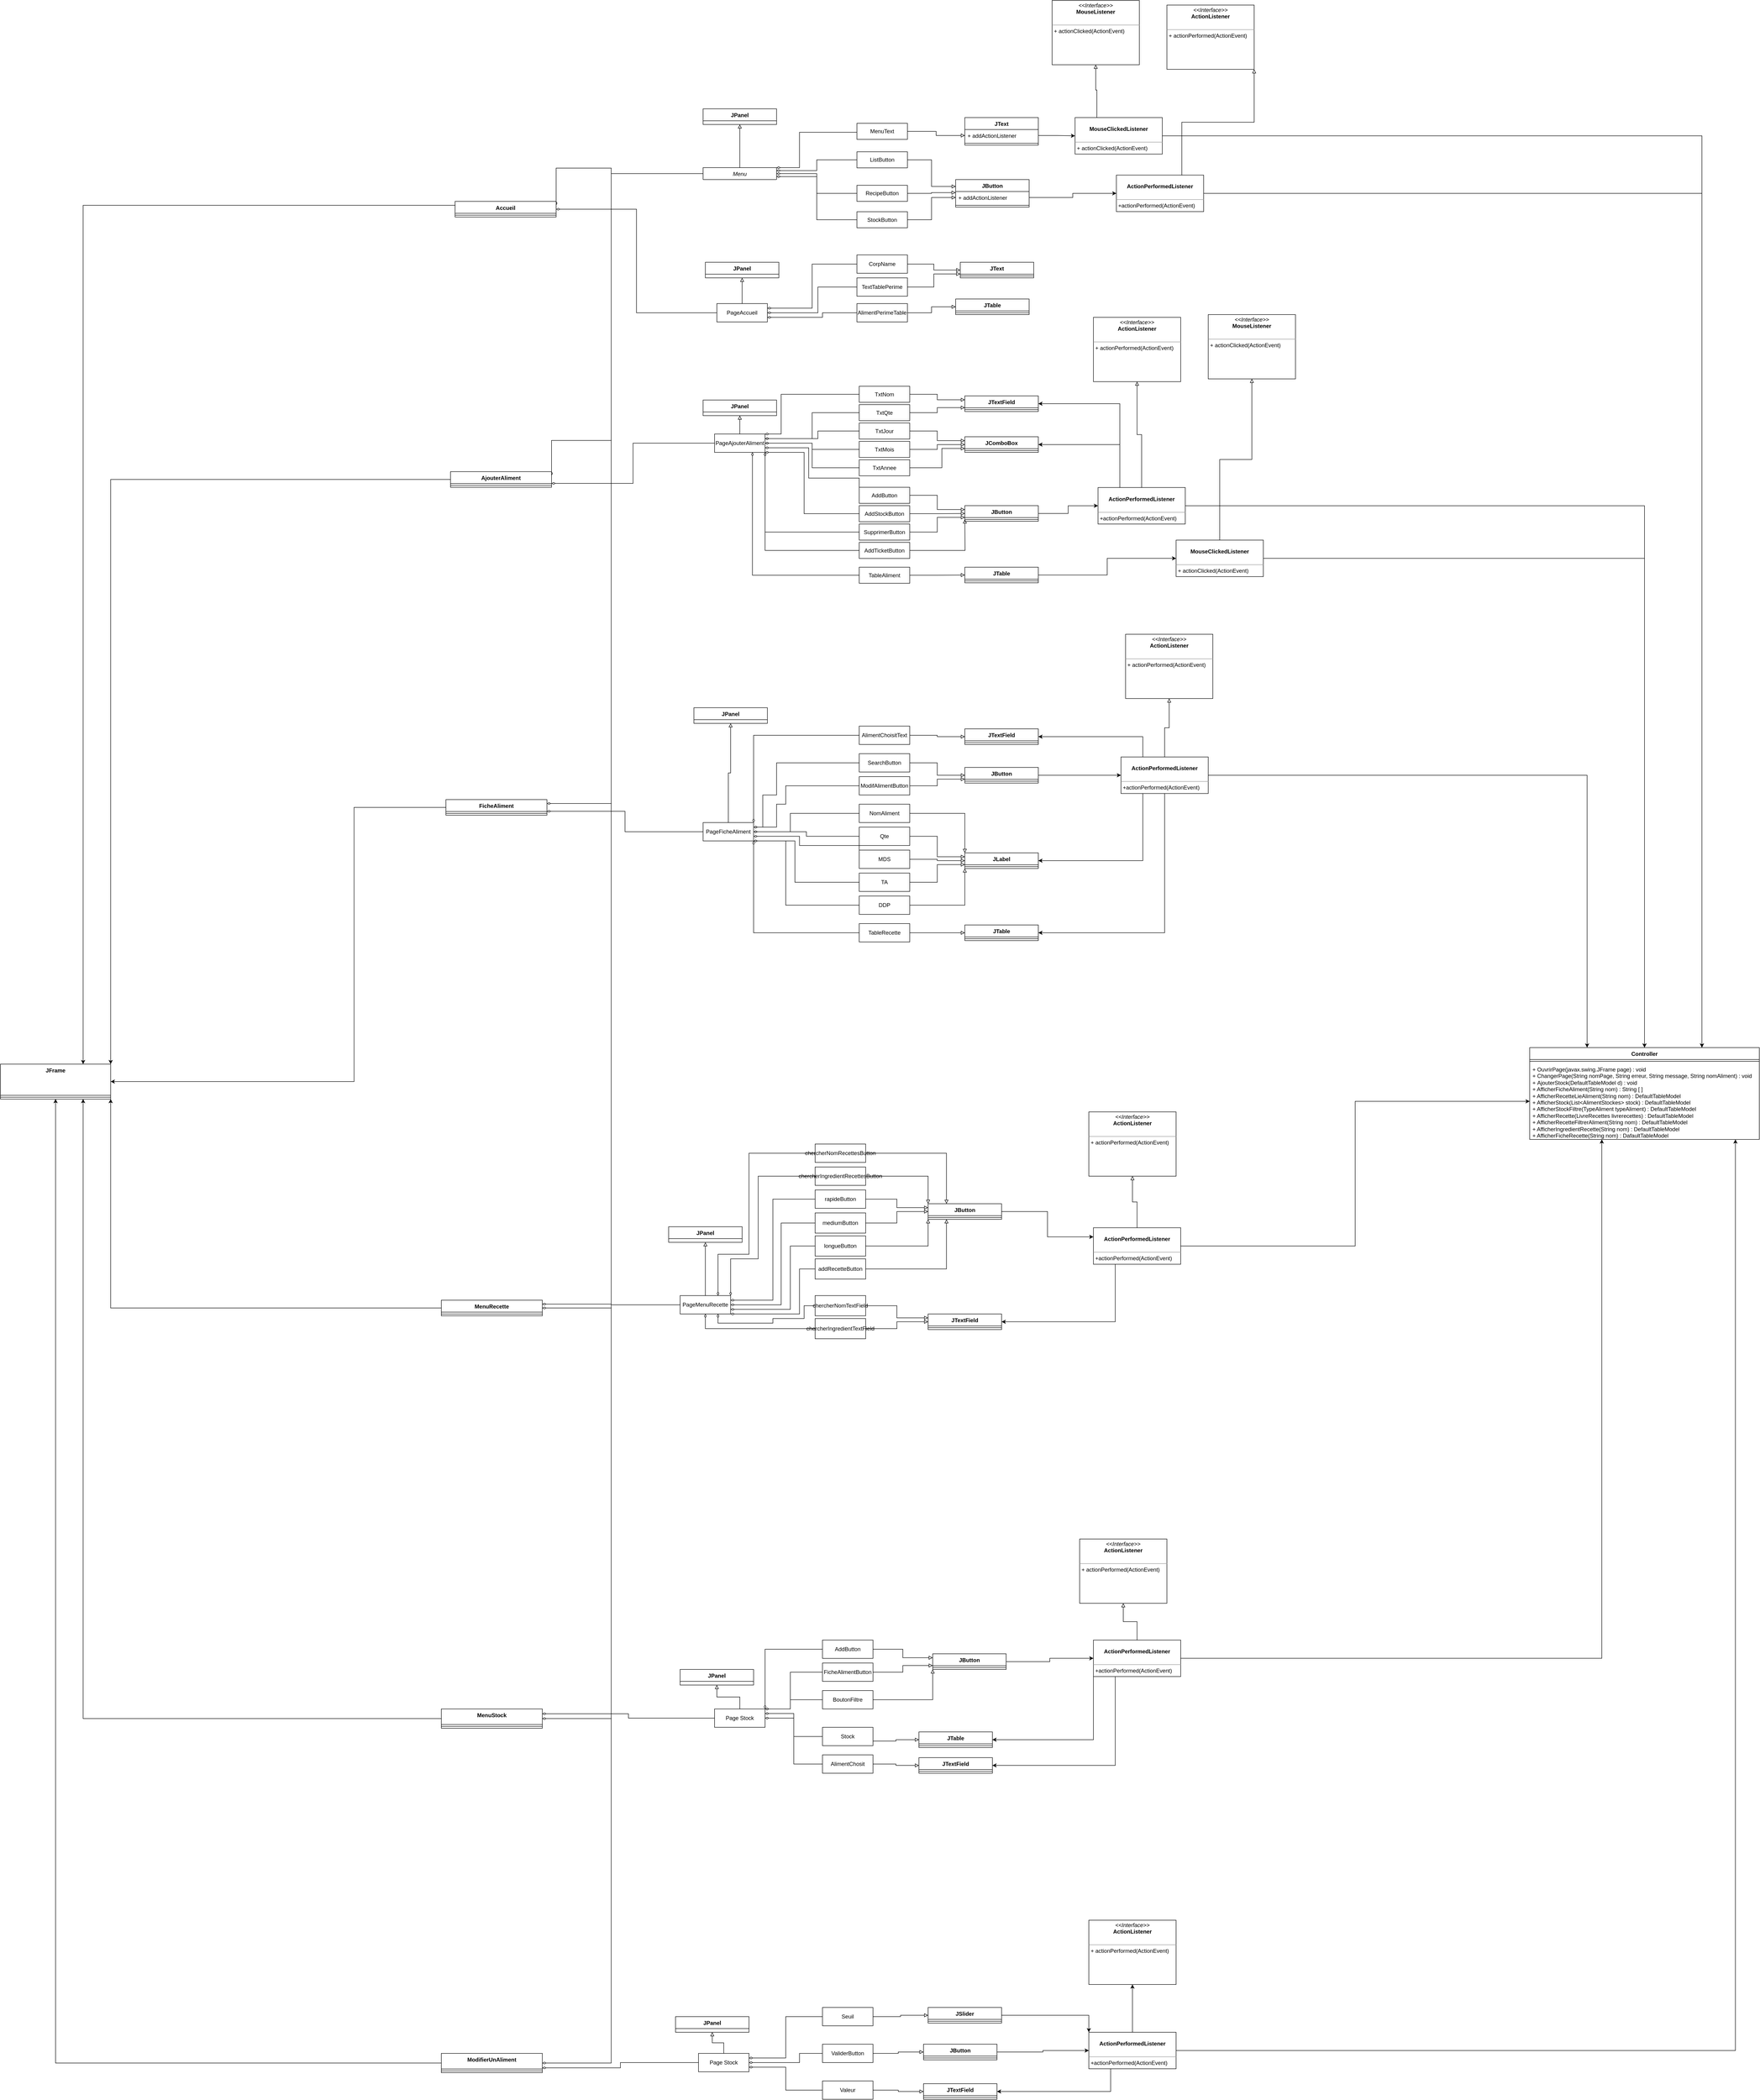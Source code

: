 <mxfile version="21.2.8" type="device">
  <diagram id="C5RBs43oDa-KdzZeNtuy" name="Page-1">
    <mxGraphModel dx="4380" dy="3095" grid="1" gridSize="10" guides="1" tooltips="1" connect="1" arrows="1" fold="1" page="1" pageScale="1" pageWidth="827" pageHeight="1169" math="0" shadow="0">
      <root>
        <mxCell id="WIyWlLk6GJQsqaUBKTNV-0" />
        <mxCell id="WIyWlLk6GJQsqaUBKTNV-1" parent="WIyWlLk6GJQsqaUBKTNV-0" />
        <mxCell id="HVXkS3SYnzQGtU5VXd2E-83" style="edgeStyle=orthogonalEdgeStyle;rounded=0;orthogonalLoop=1;jettySize=auto;html=1;exitX=0.5;exitY=0;exitDx=0;exitDy=0;entryX=0.5;entryY=1;entryDx=0;entryDy=0;endArrow=block;endFill=0;" parent="WIyWlLk6GJQsqaUBKTNV-1" source="zkfFHV4jXpPFQw0GAbJ--0" target="HVXkS3SYnzQGtU5VXd2E-79" edge="1">
          <mxGeometry relative="1" as="geometry" />
        </mxCell>
        <mxCell id="HVXkS3SYnzQGtU5VXd2E-127" style="edgeStyle=orthogonalEdgeStyle;rounded=0;orthogonalLoop=1;jettySize=auto;html=1;exitX=0;exitY=0.5;exitDx=0;exitDy=0;entryX=1;entryY=0.25;entryDx=0;entryDy=0;endArrow=diamondThin;endFill=0;" parent="WIyWlLk6GJQsqaUBKTNV-1" source="zkfFHV4jXpPFQw0GAbJ--0" target="HVXkS3SYnzQGtU5VXd2E-44" edge="1">
          <mxGeometry relative="1" as="geometry">
            <Array as="points">
              <mxPoint x="-140" y="187" />
              <mxPoint x="-140" y="175" />
              <mxPoint x="-260" y="175" />
            </Array>
          </mxGeometry>
        </mxCell>
        <mxCell id="HVXkS3SYnzQGtU5VXd2E-132" style="edgeStyle=orthogonalEdgeStyle;rounded=0;orthogonalLoop=1;jettySize=auto;html=1;exitX=0;exitY=0.5;exitDx=0;exitDy=0;entryX=1;entryY=0.25;entryDx=0;entryDy=0;endArrow=diamondThin;endFill=0;" parent="WIyWlLk6GJQsqaUBKTNV-1" source="zkfFHV4jXpPFQw0GAbJ--0" target="HVXkS3SYnzQGtU5VXd2E-48" edge="1">
          <mxGeometry relative="1" as="geometry">
            <Array as="points">
              <mxPoint x="-140" y="187" />
              <mxPoint x="-140" y="768" />
            </Array>
          </mxGeometry>
        </mxCell>
        <mxCell id="HVXkS3SYnzQGtU5VXd2E-197" style="edgeStyle=orthogonalEdgeStyle;rounded=0;orthogonalLoop=1;jettySize=auto;html=1;exitX=0;exitY=0.5;exitDx=0;exitDy=0;entryX=1;entryY=0.25;entryDx=0;entryDy=0;endArrow=diamondThin;endFill=0;" parent="WIyWlLk6GJQsqaUBKTNV-1" source="zkfFHV4jXpPFQw0GAbJ--0" target="HVXkS3SYnzQGtU5VXd2E-56" edge="1">
          <mxGeometry relative="1" as="geometry">
            <Array as="points">
              <mxPoint x="-140" y="187" />
              <mxPoint x="-140" y="1559" />
            </Array>
          </mxGeometry>
        </mxCell>
        <mxCell id="HVXkS3SYnzQGtU5VXd2E-236" style="edgeStyle=orthogonalEdgeStyle;rounded=0;orthogonalLoop=1;jettySize=auto;html=1;exitX=0;exitY=0.5;exitDx=0;exitDy=0;entryX=1;entryY=0.5;entryDx=0;entryDy=0;endArrow=diamondThin;endFill=0;" parent="WIyWlLk6GJQsqaUBKTNV-1" source="zkfFHV4jXpPFQw0GAbJ--0" target="HVXkS3SYnzQGtU5VXd2E-68" edge="1">
          <mxGeometry relative="1" as="geometry">
            <mxPoint x="-50" y="440" as="targetPoint" />
            <Array as="points">
              <mxPoint x="-140" y="187" />
              <mxPoint x="-140" y="2657" />
            </Array>
          </mxGeometry>
        </mxCell>
        <mxCell id="HVXkS3SYnzQGtU5VXd2E-237" style="edgeStyle=orthogonalEdgeStyle;rounded=0;orthogonalLoop=1;jettySize=auto;html=1;exitX=0;exitY=0.5;exitDx=0;exitDy=0;entryX=1;entryY=0.5;entryDx=0;entryDy=0;endArrow=diamondThin;endFill=0;" parent="WIyWlLk6GJQsqaUBKTNV-1" source="zkfFHV4jXpPFQw0GAbJ--0" target="HVXkS3SYnzQGtU5VXd2E-60" edge="1">
          <mxGeometry relative="1" as="geometry">
            <Array as="points">
              <mxPoint x="-140" y="187" />
              <mxPoint x="-140" y="3551" />
            </Array>
          </mxGeometry>
        </mxCell>
        <mxCell id="HVXkS3SYnzQGtU5VXd2E-238" style="edgeStyle=orthogonalEdgeStyle;rounded=0;orthogonalLoop=1;jettySize=auto;html=1;exitX=0;exitY=0.5;exitDx=0;exitDy=0;entryX=1;entryY=0.5;entryDx=0;entryDy=0;endArrow=diamondThin;endFill=0;" parent="WIyWlLk6GJQsqaUBKTNV-1" source="zkfFHV4jXpPFQw0GAbJ--0" target="HVXkS3SYnzQGtU5VXd2E-74" edge="1">
          <mxGeometry relative="1" as="geometry">
            <Array as="points">
              <mxPoint x="-140" y="187" />
              <mxPoint x="-140" y="4301" />
            </Array>
          </mxGeometry>
        </mxCell>
        <mxCell id="zkfFHV4jXpPFQw0GAbJ--0" value="Menu" style="swimlane;fontStyle=2;align=center;verticalAlign=top;childLayout=stackLayout;horizontal=1;startSize=26;horizontalStack=0;resizeParent=1;resizeLast=0;collapsible=1;marginBottom=0;rounded=0;shadow=0;strokeWidth=1;" parent="WIyWlLk6GJQsqaUBKTNV-1" vertex="1" collapsed="1">
          <mxGeometry x="60" y="174" width="160" height="26" as="geometry">
            <mxRectangle x="60" y="174" width="160" height="40" as="alternateBounds" />
          </mxGeometry>
        </mxCell>
        <mxCell id="HVXkS3SYnzQGtU5VXd2E-12" style="edgeStyle=orthogonalEdgeStyle;rounded=0;orthogonalLoop=1;jettySize=auto;html=1;entryX=1;entryY=0.75;entryDx=0;entryDy=0;endArrow=diamondThin;endFill=0;exitX=0;exitY=0.5;exitDx=0;exitDy=0;" parent="WIyWlLk6GJQsqaUBKTNV-1" source="HVXkS3SYnzQGtU5VXd2E-107" target="zkfFHV4jXpPFQw0GAbJ--0" edge="1">
          <mxGeometry relative="1" as="geometry">
            <mxPoint x="370" y="295" as="sourcePoint" />
          </mxGeometry>
        </mxCell>
        <mxCell id="HVXkS3SYnzQGtU5VXd2E-22" style="edgeStyle=orthogonalEdgeStyle;rounded=0;orthogonalLoop=1;jettySize=auto;html=1;exitX=1;exitY=0.5;exitDx=0;exitDy=0;entryX=0;entryY=0.5;entryDx=0;entryDy=0;endArrow=block;endFill=0;" parent="WIyWlLk6GJQsqaUBKTNV-1" source="HVXkS3SYnzQGtU5VXd2E-107" target="HVXkS3SYnzQGtU5VXd2E-17" edge="1">
          <mxGeometry relative="1" as="geometry">
            <mxPoint x="480" y="295" as="sourcePoint" />
          </mxGeometry>
        </mxCell>
        <mxCell id="HVXkS3SYnzQGtU5VXd2E-11" style="edgeStyle=orthogonalEdgeStyle;rounded=0;orthogonalLoop=1;jettySize=auto;html=1;entryX=1;entryY=0.5;entryDx=0;entryDy=0;endArrow=diamondThin;endFill=0;exitX=0;exitY=0.5;exitDx=0;exitDy=0;" parent="WIyWlLk6GJQsqaUBKTNV-1" source="HVXkS3SYnzQGtU5VXd2E-106" target="zkfFHV4jXpPFQw0GAbJ--0" edge="1">
          <mxGeometry relative="1" as="geometry">
            <mxPoint x="370" y="230.04" as="sourcePoint" />
          </mxGeometry>
        </mxCell>
        <mxCell id="HVXkS3SYnzQGtU5VXd2E-21" style="edgeStyle=orthogonalEdgeStyle;rounded=0;orthogonalLoop=1;jettySize=auto;html=1;exitX=1;exitY=0.5;exitDx=0;exitDy=0;entryX=-0.001;entryY=0.093;entryDx=0;entryDy=0;entryPerimeter=0;endArrow=block;endFill=0;" parent="WIyWlLk6GJQsqaUBKTNV-1" source="HVXkS3SYnzQGtU5VXd2E-106" target="HVXkS3SYnzQGtU5VXd2E-17" edge="1">
          <mxGeometry relative="1" as="geometry">
            <mxPoint x="530" y="230" as="sourcePoint" />
          </mxGeometry>
        </mxCell>
        <mxCell id="HVXkS3SYnzQGtU5VXd2E-10" style="edgeStyle=orthogonalEdgeStyle;rounded=0;orthogonalLoop=1;jettySize=auto;html=1;entryX=1;entryY=0.25;entryDx=0;entryDy=0;endArrow=diamondThin;endFill=0;exitX=0;exitY=0.5;exitDx=0;exitDy=0;" parent="WIyWlLk6GJQsqaUBKTNV-1" source="HVXkS3SYnzQGtU5VXd2E-105" target="zkfFHV4jXpPFQw0GAbJ--0" edge="1">
          <mxGeometry relative="1" as="geometry">
            <mxPoint x="370" y="157" as="sourcePoint" />
          </mxGeometry>
        </mxCell>
        <mxCell id="HVXkS3SYnzQGtU5VXd2E-20" style="edgeStyle=orthogonalEdgeStyle;rounded=0;orthogonalLoop=1;jettySize=auto;html=1;entryX=0;entryY=0.25;entryDx=0;entryDy=0;endArrow=block;endFill=0;exitX=1;exitY=0.5;exitDx=0;exitDy=0;" parent="WIyWlLk6GJQsqaUBKTNV-1" source="HVXkS3SYnzQGtU5VXd2E-105" target="HVXkS3SYnzQGtU5VXd2E-16" edge="1">
          <mxGeometry relative="1" as="geometry">
            <mxPoint x="520" y="157" as="sourcePoint" />
          </mxGeometry>
        </mxCell>
        <mxCell id="HVXkS3SYnzQGtU5VXd2E-15" style="edgeStyle=orthogonalEdgeStyle;rounded=0;orthogonalLoop=1;jettySize=auto;html=1;entryX=1;entryY=0;entryDx=0;entryDy=0;endArrow=diamondThin;endFill=0;exitX=0;exitY=0.5;exitDx=0;exitDy=0;" parent="WIyWlLk6GJQsqaUBKTNV-1" source="HVXkS3SYnzQGtU5VXd2E-102" target="zkfFHV4jXpPFQw0GAbJ--0" edge="1">
          <mxGeometry relative="1" as="geometry">
            <mxPoint x="370" y="97" as="sourcePoint" />
            <Array as="points">
              <mxPoint x="395" y="97" />
              <mxPoint x="270" y="97" />
              <mxPoint x="270" y="174" />
            </Array>
          </mxGeometry>
        </mxCell>
        <mxCell id="HVXkS3SYnzQGtU5VXd2E-27" style="edgeStyle=orthogonalEdgeStyle;rounded=0;orthogonalLoop=1;jettySize=auto;html=1;exitX=1;exitY=0.5;exitDx=0;exitDy=0;entryX=0;entryY=0.5;entryDx=0;entryDy=0;endArrow=block;endFill=0;" parent="WIyWlLk6GJQsqaUBKTNV-1" source="HVXkS3SYnzQGtU5VXd2E-102" target="HVXkS3SYnzQGtU5VXd2E-24" edge="1">
          <mxGeometry relative="1" as="geometry">
            <mxPoint x="530" y="97" as="sourcePoint" />
          </mxGeometry>
        </mxCell>
        <mxCell id="HVXkS3SYnzQGtU5VXd2E-16" value="JButton" style="swimlane;fontStyle=1;align=center;verticalAlign=top;childLayout=stackLayout;horizontal=1;startSize=26;horizontalStack=0;resizeParent=1;resizeParentMax=0;resizeLast=0;collapsible=1;marginBottom=0;whiteSpace=wrap;html=1;" parent="WIyWlLk6GJQsqaUBKTNV-1" vertex="1">
          <mxGeometry x="610" y="200" width="160" height="60" as="geometry">
            <mxRectangle x="610" y="200" width="90" height="30" as="alternateBounds" />
          </mxGeometry>
        </mxCell>
        <mxCell id="HVXkS3SYnzQGtU5VXd2E-17" value="+ addActionListener" style="text;strokeColor=none;fillColor=none;align=left;verticalAlign=top;spacingLeft=4;spacingRight=4;overflow=hidden;rotatable=0;points=[[0,0.5],[1,0.5]];portConstraint=eastwest;whiteSpace=wrap;html=1;" parent="HVXkS3SYnzQGtU5VXd2E-16" vertex="1">
          <mxGeometry y="26" width="160" height="26" as="geometry" />
        </mxCell>
        <mxCell id="HVXkS3SYnzQGtU5VXd2E-18" value="" style="line;strokeWidth=1;fillColor=none;align=left;verticalAlign=middle;spacingTop=-1;spacingLeft=3;spacingRight=3;rotatable=0;labelPosition=right;points=[];portConstraint=eastwest;strokeColor=inherit;" parent="HVXkS3SYnzQGtU5VXd2E-16" vertex="1">
          <mxGeometry y="52" width="160" height="8" as="geometry" />
        </mxCell>
        <mxCell id="HVXkS3SYnzQGtU5VXd2E-23" value="JText" style="swimlane;fontStyle=1;align=center;verticalAlign=top;childLayout=stackLayout;horizontal=1;startSize=26;horizontalStack=0;resizeParent=1;resizeParentMax=0;resizeLast=0;collapsible=1;marginBottom=0;whiteSpace=wrap;html=1;" parent="WIyWlLk6GJQsqaUBKTNV-1" vertex="1">
          <mxGeometry x="630" y="65" width="160" height="60" as="geometry" />
        </mxCell>
        <mxCell id="HVXkS3SYnzQGtU5VXd2E-24" value="+ addActionListener" style="text;strokeColor=none;fillColor=none;align=left;verticalAlign=top;spacingLeft=4;spacingRight=4;overflow=hidden;rotatable=0;points=[[0,0.5],[1,0.5]];portConstraint=eastwest;whiteSpace=wrap;html=1;" parent="HVXkS3SYnzQGtU5VXd2E-23" vertex="1">
          <mxGeometry y="26" width="160" height="26" as="geometry" />
        </mxCell>
        <mxCell id="HVXkS3SYnzQGtU5VXd2E-25" value="" style="line;strokeWidth=1;fillColor=none;align=left;verticalAlign=middle;spacingTop=-1;spacingLeft=3;spacingRight=3;rotatable=0;labelPosition=right;points=[];portConstraint=eastwest;strokeColor=inherit;" parent="HVXkS3SYnzQGtU5VXd2E-23" vertex="1">
          <mxGeometry y="52" width="160" height="8" as="geometry" />
        </mxCell>
        <mxCell id="HVXkS3SYnzQGtU5VXd2E-32" value="&lt;p style=&quot;margin:0px;margin-top:4px;text-align:center;&quot;&gt;&lt;i&gt;&amp;lt;&amp;lt;Interface&amp;gt;&amp;gt;&lt;/i&gt;&lt;br&gt;&lt;b&gt;ActionListener&lt;/b&gt;&lt;/p&gt;&lt;p style=&quot;margin:0px;margin-left:4px;&quot;&gt;&lt;br&gt;&lt;/p&gt;&lt;hr size=&quot;1&quot;&gt;&lt;p style=&quot;margin:0px;margin-left:4px;&quot;&gt;+ actionPerformed(ActionEvent)&lt;/p&gt;" style="verticalAlign=top;align=left;overflow=fill;fontSize=12;fontFamily=Helvetica;html=1;whiteSpace=wrap;" parent="WIyWlLk6GJQsqaUBKTNV-1" vertex="1">
          <mxGeometry x="1070" y="-180" width="190" height="140" as="geometry" />
        </mxCell>
        <mxCell id="HVXkS3SYnzQGtU5VXd2E-39" value="Controller" style="swimlane;fontStyle=1;align=center;verticalAlign=top;childLayout=stackLayout;horizontal=1;startSize=26;horizontalStack=0;resizeParent=1;resizeParentMax=0;resizeLast=0;collapsible=1;marginBottom=0;whiteSpace=wrap;html=1;" parent="WIyWlLk6GJQsqaUBKTNV-1" vertex="1">
          <mxGeometry x="1860" y="2090" width="500" height="200" as="geometry" />
        </mxCell>
        <mxCell id="HVXkS3SYnzQGtU5VXd2E-41" value="" style="line;strokeWidth=1;fillColor=none;align=left;verticalAlign=middle;spacingTop=-1;spacingLeft=3;spacingRight=3;rotatable=0;labelPosition=right;points=[];portConstraint=eastwest;strokeColor=inherit;" parent="HVXkS3SYnzQGtU5VXd2E-39" vertex="1">
          <mxGeometry y="26" width="500" height="8" as="geometry" />
        </mxCell>
        <mxCell id="HVXkS3SYnzQGtU5VXd2E-42" value="+ OuvrirPage(javax.swing.JFrame page) : void&lt;br&gt;+ ChangerPage(String nomPage, String erreur, String message, String nomAliment) : void&lt;br&gt;+&amp;nbsp;AjouterStock(DefaultTableModel d) : void&lt;br&gt;+ AfficherFicheAliment(String nom) : String [ ]&lt;br&gt;+ AfficherRecetteLieAliment(String nom) : DefaultTableModel&lt;br&gt;+ AfficherStock(List&amp;lt;AlimentStockes&amp;gt; stock) : DefaultTableModel&lt;br&gt;+ AfficherStockFiltre(TypeAliment typeAliment) : DefaultTableModel&lt;br&gt;+ AfficherRecette(LivreRecettes livrerecettes) : DefaultTableModel&lt;br&gt;+ AfficherRecetteFiltrerAliment(String nom) : DefaultTableModel&lt;br&gt;+ AfficherIngredientRecette(String nom) : DefaultTableModel&lt;br&gt;+ AfficherFicheRecette(String nom) : DafaultTableModel" style="text;strokeColor=none;fillColor=none;align=left;verticalAlign=top;spacingLeft=4;spacingRight=4;overflow=hidden;rotatable=0;points=[[0,0.5],[1,0.5]];portConstraint=eastwest;whiteSpace=wrap;html=1;" parent="HVXkS3SYnzQGtU5VXd2E-39" vertex="1">
          <mxGeometry y="34" width="500" height="166" as="geometry" />
        </mxCell>
        <mxCell id="HVXkS3SYnzQGtU5VXd2E-89" style="edgeStyle=orthogonalEdgeStyle;rounded=0;orthogonalLoop=1;jettySize=auto;html=1;exitX=0;exitY=0.25;exitDx=0;exitDy=0;entryX=0.75;entryY=0;entryDx=0;entryDy=0;" parent="WIyWlLk6GJQsqaUBKTNV-1" source="HVXkS3SYnzQGtU5VXd2E-44" target="HVXkS3SYnzQGtU5VXd2E-84" edge="1">
          <mxGeometry relative="1" as="geometry">
            <mxPoint x="-680" y="690" as="targetPoint" />
          </mxGeometry>
        </mxCell>
        <mxCell id="HVXkS3SYnzQGtU5VXd2E-44" value="Accueil" style="swimlane;fontStyle=1;align=center;verticalAlign=top;childLayout=stackLayout;horizontal=1;startSize=26;horizontalStack=0;resizeParent=1;resizeParentMax=0;resizeLast=0;collapsible=1;marginBottom=0;whiteSpace=wrap;html=1;" parent="WIyWlLk6GJQsqaUBKTNV-1" vertex="1">
          <mxGeometry x="-480" y="247.5" width="220" height="34" as="geometry" />
        </mxCell>
        <mxCell id="HVXkS3SYnzQGtU5VXd2E-46" value="" style="line;strokeWidth=1;fillColor=none;align=left;verticalAlign=middle;spacingTop=-1;spacingLeft=3;spacingRight=3;rotatable=0;labelPosition=right;points=[];portConstraint=eastwest;strokeColor=inherit;" parent="HVXkS3SYnzQGtU5VXd2E-44" vertex="1">
          <mxGeometry y="26" width="220" height="8" as="geometry" />
        </mxCell>
        <mxCell id="HVXkS3SYnzQGtU5VXd2E-91" style="edgeStyle=orthogonalEdgeStyle;rounded=0;orthogonalLoop=1;jettySize=auto;html=1;exitX=0;exitY=0.5;exitDx=0;exitDy=0;entryX=1;entryY=0;entryDx=0;entryDy=0;" parent="WIyWlLk6GJQsqaUBKTNV-1" source="HVXkS3SYnzQGtU5VXd2E-48" target="HVXkS3SYnzQGtU5VXd2E-84" edge="1">
          <mxGeometry relative="1" as="geometry" />
        </mxCell>
        <mxCell id="HVXkS3SYnzQGtU5VXd2E-48" value="AjouterAliment" style="swimlane;fontStyle=1;align=center;verticalAlign=top;childLayout=stackLayout;horizontal=1;startSize=26;horizontalStack=0;resizeParent=1;resizeParentMax=0;resizeLast=0;collapsible=1;marginBottom=0;whiteSpace=wrap;html=1;" parent="WIyWlLk6GJQsqaUBKTNV-1" vertex="1">
          <mxGeometry x="-490" y="836" width="220" height="34" as="geometry" />
        </mxCell>
        <mxCell id="HVXkS3SYnzQGtU5VXd2E-50" value="" style="line;strokeWidth=1;fillColor=none;align=left;verticalAlign=middle;spacingTop=-1;spacingLeft=3;spacingRight=3;rotatable=0;labelPosition=right;points=[];portConstraint=eastwest;strokeColor=inherit;" parent="HVXkS3SYnzQGtU5VXd2E-48" vertex="1">
          <mxGeometry y="26" width="220" height="8" as="geometry" />
        </mxCell>
        <mxCell id="HVXkS3SYnzQGtU5VXd2E-93" style="edgeStyle=orthogonalEdgeStyle;rounded=0;orthogonalLoop=1;jettySize=auto;html=1;exitX=0;exitY=0.5;exitDx=0;exitDy=0;entryX=1;entryY=0.5;entryDx=0;entryDy=0;" parent="WIyWlLk6GJQsqaUBKTNV-1" source="HVXkS3SYnzQGtU5VXd2E-56" target="HVXkS3SYnzQGtU5VXd2E-84" edge="1">
          <mxGeometry relative="1" as="geometry">
            <Array as="points">
              <mxPoint x="-700" y="1567" />
              <mxPoint x="-700" y="2164" />
            </Array>
          </mxGeometry>
        </mxCell>
        <mxCell id="HVXkS3SYnzQGtU5VXd2E-56" value="FicheAliment" style="swimlane;fontStyle=1;align=center;verticalAlign=top;childLayout=stackLayout;horizontal=1;startSize=26;horizontalStack=0;resizeParent=1;resizeParentMax=0;resizeLast=0;collapsible=1;marginBottom=0;whiteSpace=wrap;html=1;" parent="WIyWlLk6GJQsqaUBKTNV-1" vertex="1">
          <mxGeometry x="-500" y="1550" width="220" height="34" as="geometry" />
        </mxCell>
        <mxCell id="HVXkS3SYnzQGtU5VXd2E-58" value="" style="line;strokeWidth=1;fillColor=none;align=left;verticalAlign=middle;spacingTop=-1;spacingLeft=3;spacingRight=3;rotatable=0;labelPosition=right;points=[];portConstraint=eastwest;strokeColor=inherit;" parent="HVXkS3SYnzQGtU5VXd2E-56" vertex="1">
          <mxGeometry y="26" width="220" height="8" as="geometry" />
        </mxCell>
        <mxCell id="HVXkS3SYnzQGtU5VXd2E-96" style="edgeStyle=orthogonalEdgeStyle;rounded=0;orthogonalLoop=1;jettySize=auto;html=1;exitX=0;exitY=0.5;exitDx=0;exitDy=0;entryX=0.75;entryY=1;entryDx=0;entryDy=0;" parent="WIyWlLk6GJQsqaUBKTNV-1" source="HVXkS3SYnzQGtU5VXd2E-60" target="HVXkS3SYnzQGtU5VXd2E-84" edge="1">
          <mxGeometry relative="1" as="geometry" />
        </mxCell>
        <mxCell id="HVXkS3SYnzQGtU5VXd2E-60" value="MenuStock" style="swimlane;fontStyle=1;align=center;verticalAlign=top;childLayout=stackLayout;horizontal=1;startSize=34;horizontalStack=0;resizeParent=1;resizeParentMax=0;resizeLast=0;collapsible=1;marginBottom=0;whiteSpace=wrap;html=1;" parent="WIyWlLk6GJQsqaUBKTNV-1" vertex="1">
          <mxGeometry x="-510" y="3530" width="220" height="42" as="geometry" />
        </mxCell>
        <mxCell id="HVXkS3SYnzQGtU5VXd2E-62" value="" style="line;strokeWidth=1;fillColor=none;align=left;verticalAlign=middle;spacingTop=-1;spacingLeft=3;spacingRight=3;rotatable=0;labelPosition=right;points=[];portConstraint=eastwest;strokeColor=inherit;" parent="HVXkS3SYnzQGtU5VXd2E-60" vertex="1">
          <mxGeometry y="34" width="220" height="8" as="geometry" />
        </mxCell>
        <mxCell id="HVXkS3SYnzQGtU5VXd2E-95" style="edgeStyle=orthogonalEdgeStyle;rounded=0;orthogonalLoop=1;jettySize=auto;html=1;exitX=0;exitY=0.5;exitDx=0;exitDy=0;entryX=1;entryY=1;entryDx=0;entryDy=0;" parent="WIyWlLk6GJQsqaUBKTNV-1" source="HVXkS3SYnzQGtU5VXd2E-68" target="HVXkS3SYnzQGtU5VXd2E-84" edge="1">
          <mxGeometry relative="1" as="geometry" />
        </mxCell>
        <mxCell id="HVXkS3SYnzQGtU5VXd2E-68" value="MenuRecette" style="swimlane;fontStyle=1;align=center;verticalAlign=top;childLayout=stackLayout;horizontal=1;startSize=26;horizontalStack=0;resizeParent=1;resizeParentMax=0;resizeLast=0;collapsible=1;marginBottom=0;whiteSpace=wrap;html=1;" parent="WIyWlLk6GJQsqaUBKTNV-1" vertex="1">
          <mxGeometry x="-510" y="2640" width="220" height="34" as="geometry" />
        </mxCell>
        <mxCell id="HVXkS3SYnzQGtU5VXd2E-70" value="" style="line;strokeWidth=1;fillColor=none;align=left;verticalAlign=middle;spacingTop=-1;spacingLeft=3;spacingRight=3;rotatable=0;labelPosition=right;points=[];portConstraint=eastwest;strokeColor=inherit;" parent="HVXkS3SYnzQGtU5VXd2E-68" vertex="1">
          <mxGeometry y="26" width="220" height="8" as="geometry" />
        </mxCell>
        <mxCell id="HVXkS3SYnzQGtU5VXd2E-97" style="edgeStyle=orthogonalEdgeStyle;rounded=0;orthogonalLoop=1;jettySize=auto;html=1;exitX=0;exitY=0.5;exitDx=0;exitDy=0;entryX=0.5;entryY=1;entryDx=0;entryDy=0;" parent="WIyWlLk6GJQsqaUBKTNV-1" source="HVXkS3SYnzQGtU5VXd2E-74" target="HVXkS3SYnzQGtU5VXd2E-84" edge="1">
          <mxGeometry relative="1" as="geometry" />
        </mxCell>
        <mxCell id="HVXkS3SYnzQGtU5VXd2E-74" value="ModifierUnAliment" style="swimlane;fontStyle=1;align=center;verticalAlign=top;childLayout=stackLayout;horizontal=1;startSize=34;horizontalStack=0;resizeParent=1;resizeParentMax=0;resizeLast=0;collapsible=1;marginBottom=0;whiteSpace=wrap;html=1;" parent="WIyWlLk6GJQsqaUBKTNV-1" vertex="1">
          <mxGeometry x="-510" y="4280" width="220" height="42" as="geometry" />
        </mxCell>
        <mxCell id="HVXkS3SYnzQGtU5VXd2E-76" value="" style="line;strokeWidth=1;fillColor=none;align=left;verticalAlign=middle;spacingTop=-1;spacingLeft=3;spacingRight=3;rotatable=0;labelPosition=right;points=[];portConstraint=eastwest;strokeColor=inherit;" parent="HVXkS3SYnzQGtU5VXd2E-74" vertex="1">
          <mxGeometry y="34" width="220" height="8" as="geometry" />
        </mxCell>
        <mxCell id="HVXkS3SYnzQGtU5VXd2E-79" value="JPanel" style="swimlane;fontStyle=1;align=center;verticalAlign=top;childLayout=stackLayout;horizontal=1;startSize=26;horizontalStack=0;resizeParent=1;resizeParentMax=0;resizeLast=0;collapsible=1;marginBottom=0;whiteSpace=wrap;html=1;" parent="WIyWlLk6GJQsqaUBKTNV-1" vertex="1">
          <mxGeometry x="60" y="46" width="160" height="34" as="geometry" />
        </mxCell>
        <mxCell id="HVXkS3SYnzQGtU5VXd2E-84" value="JFrame" style="swimlane;fontStyle=1;align=center;verticalAlign=top;childLayout=stackLayout;horizontal=1;startSize=68;horizontalStack=0;resizeParent=1;resizeParentMax=0;resizeLast=0;collapsible=1;marginBottom=0;whiteSpace=wrap;html=1;" parent="WIyWlLk6GJQsqaUBKTNV-1" vertex="1">
          <mxGeometry x="-1470" y="2126" width="240" height="76" as="geometry" />
        </mxCell>
        <mxCell id="HVXkS3SYnzQGtU5VXd2E-86" value="" style="line;strokeWidth=1;fillColor=none;align=left;verticalAlign=middle;spacingTop=-1;spacingLeft=3;spacingRight=3;rotatable=0;labelPosition=right;points=[];portConstraint=eastwest;strokeColor=inherit;" parent="HVXkS3SYnzQGtU5VXd2E-84" vertex="1">
          <mxGeometry y="68" width="240" height="8" as="geometry" />
        </mxCell>
        <mxCell id="HVXkS3SYnzQGtU5VXd2E-102" value="MenuText" style="html=1;whiteSpace=wrap;" parent="WIyWlLk6GJQsqaUBKTNV-1" vertex="1">
          <mxGeometry x="395" y="77.5" width="110" height="35" as="geometry" />
        </mxCell>
        <mxCell id="HVXkS3SYnzQGtU5VXd2E-105" value="ListButton" style="html=1;whiteSpace=wrap;" parent="WIyWlLk6GJQsqaUBKTNV-1" vertex="1">
          <mxGeometry x="395" y="139.5" width="110" height="35" as="geometry" />
        </mxCell>
        <mxCell id="HVXkS3SYnzQGtU5VXd2E-106" value="RecipeButton" style="html=1;whiteSpace=wrap;" parent="WIyWlLk6GJQsqaUBKTNV-1" vertex="1">
          <mxGeometry x="395" y="212.5" width="110" height="35" as="geometry" />
        </mxCell>
        <mxCell id="HVXkS3SYnzQGtU5VXd2E-107" value="StockButton" style="html=1;whiteSpace=wrap;" parent="WIyWlLk6GJQsqaUBKTNV-1" vertex="1">
          <mxGeometry x="395" y="270" width="110" height="35" as="geometry" />
        </mxCell>
        <mxCell id="HVXkS3SYnzQGtU5VXd2E-110" style="edgeStyle=orthogonalEdgeStyle;rounded=0;orthogonalLoop=1;jettySize=auto;html=1;entryX=0.5;entryY=1;entryDx=0;entryDy=0;endArrow=block;endFill=0;" parent="WIyWlLk6GJQsqaUBKTNV-1" source="HVXkS3SYnzQGtU5VXd2E-108" target="HVXkS3SYnzQGtU5VXd2E-109" edge="1">
          <mxGeometry relative="1" as="geometry" />
        </mxCell>
        <mxCell id="HVXkS3SYnzQGtU5VXd2E-128" style="edgeStyle=orthogonalEdgeStyle;rounded=0;orthogonalLoop=1;jettySize=auto;html=1;exitX=0;exitY=0.5;exitDx=0;exitDy=0;entryX=1;entryY=0.5;entryDx=0;entryDy=0;endArrow=diamondThin;endFill=0;" parent="WIyWlLk6GJQsqaUBKTNV-1" source="HVXkS3SYnzQGtU5VXd2E-108" target="HVXkS3SYnzQGtU5VXd2E-44" edge="1">
          <mxGeometry relative="1" as="geometry" />
        </mxCell>
        <mxCell id="HVXkS3SYnzQGtU5VXd2E-108" value="PageAccueil" style="html=1;whiteSpace=wrap;" parent="WIyWlLk6GJQsqaUBKTNV-1" vertex="1">
          <mxGeometry x="90" y="470" width="110" height="40" as="geometry" />
        </mxCell>
        <mxCell id="HVXkS3SYnzQGtU5VXd2E-109" value="JPanel" style="swimlane;fontStyle=1;align=center;verticalAlign=top;childLayout=stackLayout;horizontal=1;startSize=26;horizontalStack=0;resizeParent=1;resizeParentMax=0;resizeLast=0;collapsible=1;marginBottom=0;whiteSpace=wrap;html=1;" parent="WIyWlLk6GJQsqaUBKTNV-1" vertex="1">
          <mxGeometry x="65" y="380" width="160" height="34" as="geometry" />
        </mxCell>
        <mxCell id="HVXkS3SYnzQGtU5VXd2E-118" style="edgeStyle=orthogonalEdgeStyle;rounded=0;orthogonalLoop=1;jettySize=auto;html=1;exitX=1;exitY=0.5;exitDx=0;exitDy=0;entryX=0;entryY=0.5;entryDx=0;entryDy=0;endArrow=block;endFill=0;" parent="WIyWlLk6GJQsqaUBKTNV-1" source="HVXkS3SYnzQGtU5VXd2E-111" target="HVXkS3SYnzQGtU5VXd2E-115" edge="1">
          <mxGeometry relative="1" as="geometry" />
        </mxCell>
        <mxCell id="HVXkS3SYnzQGtU5VXd2E-126" style="edgeStyle=orthogonalEdgeStyle;rounded=0;orthogonalLoop=1;jettySize=auto;html=1;exitX=0;exitY=0.5;exitDx=0;exitDy=0;entryX=1;entryY=0.25;entryDx=0;entryDy=0;endArrow=diamondThin;endFill=0;" parent="WIyWlLk6GJQsqaUBKTNV-1" source="HVXkS3SYnzQGtU5VXd2E-111" target="HVXkS3SYnzQGtU5VXd2E-108" edge="1">
          <mxGeometry relative="1" as="geometry" />
        </mxCell>
        <mxCell id="HVXkS3SYnzQGtU5VXd2E-111" value="CorpName" style="html=1;whiteSpace=wrap;" parent="WIyWlLk6GJQsqaUBKTNV-1" vertex="1">
          <mxGeometry x="395" y="364" width="110" height="40" as="geometry" />
        </mxCell>
        <mxCell id="HVXkS3SYnzQGtU5VXd2E-119" style="edgeStyle=orthogonalEdgeStyle;rounded=0;orthogonalLoop=1;jettySize=auto;html=1;exitX=1;exitY=0.5;exitDx=0;exitDy=0;entryX=0;entryY=0.75;entryDx=0;entryDy=0;endArrow=block;endFill=0;" parent="WIyWlLk6GJQsqaUBKTNV-1" source="HVXkS3SYnzQGtU5VXd2E-112" target="HVXkS3SYnzQGtU5VXd2E-115" edge="1">
          <mxGeometry relative="1" as="geometry" />
        </mxCell>
        <mxCell id="HVXkS3SYnzQGtU5VXd2E-125" style="edgeStyle=orthogonalEdgeStyle;rounded=0;orthogonalLoop=1;jettySize=auto;html=1;exitX=0;exitY=0.5;exitDx=0;exitDy=0;entryX=1;entryY=0.5;entryDx=0;entryDy=0;endArrow=diamondThin;endFill=0;" parent="WIyWlLk6GJQsqaUBKTNV-1" source="HVXkS3SYnzQGtU5VXd2E-112" target="HVXkS3SYnzQGtU5VXd2E-108" edge="1">
          <mxGeometry relative="1" as="geometry">
            <Array as="points">
              <mxPoint x="310" y="434" />
              <mxPoint x="310" y="490" />
            </Array>
          </mxGeometry>
        </mxCell>
        <mxCell id="HVXkS3SYnzQGtU5VXd2E-112" value="TextTablePerime" style="html=1;whiteSpace=wrap;" parent="WIyWlLk6GJQsqaUBKTNV-1" vertex="1">
          <mxGeometry x="395" y="414" width="110" height="40" as="geometry" />
        </mxCell>
        <mxCell id="HVXkS3SYnzQGtU5VXd2E-122" style="edgeStyle=orthogonalEdgeStyle;rounded=0;orthogonalLoop=1;jettySize=auto;html=1;exitX=1;exitY=0.5;exitDx=0;exitDy=0;entryX=0;entryY=0.5;entryDx=0;entryDy=0;endArrow=block;endFill=0;" parent="WIyWlLk6GJQsqaUBKTNV-1" source="HVXkS3SYnzQGtU5VXd2E-114" target="HVXkS3SYnzQGtU5VXd2E-120" edge="1">
          <mxGeometry relative="1" as="geometry" />
        </mxCell>
        <mxCell id="HVXkS3SYnzQGtU5VXd2E-123" style="edgeStyle=orthogonalEdgeStyle;rounded=0;orthogonalLoop=1;jettySize=auto;html=1;exitX=0;exitY=0.5;exitDx=0;exitDy=0;entryX=1;entryY=0.75;entryDx=0;entryDy=0;endArrow=diamondThin;endFill=0;" parent="WIyWlLk6GJQsqaUBKTNV-1" source="HVXkS3SYnzQGtU5VXd2E-114" target="HVXkS3SYnzQGtU5VXd2E-108" edge="1">
          <mxGeometry relative="1" as="geometry">
            <Array as="points">
              <mxPoint x="320" y="490" />
              <mxPoint x="320" y="500" />
            </Array>
          </mxGeometry>
        </mxCell>
        <mxCell id="HVXkS3SYnzQGtU5VXd2E-114" value="AlimentPerimeTable" style="html=1;whiteSpace=wrap;" parent="WIyWlLk6GJQsqaUBKTNV-1" vertex="1">
          <mxGeometry x="395" y="470" width="110" height="40" as="geometry" />
        </mxCell>
        <mxCell id="HVXkS3SYnzQGtU5VXd2E-115" value="JText" style="swimlane;fontStyle=1;align=center;verticalAlign=top;childLayout=stackLayout;horizontal=1;startSize=26;horizontalStack=0;resizeParent=1;resizeParentMax=0;resizeLast=0;collapsible=1;marginBottom=0;whiteSpace=wrap;html=1;" parent="WIyWlLk6GJQsqaUBKTNV-1" vertex="1">
          <mxGeometry x="620" y="380" width="160" height="34" as="geometry" />
        </mxCell>
        <mxCell id="HVXkS3SYnzQGtU5VXd2E-117" value="" style="line;strokeWidth=1;fillColor=none;align=left;verticalAlign=middle;spacingTop=-1;spacingLeft=3;spacingRight=3;rotatable=0;labelPosition=right;points=[];portConstraint=eastwest;strokeColor=inherit;" parent="HVXkS3SYnzQGtU5VXd2E-115" vertex="1">
          <mxGeometry y="26" width="160" height="8" as="geometry" />
        </mxCell>
        <mxCell id="HVXkS3SYnzQGtU5VXd2E-120" value="JTable" style="swimlane;fontStyle=1;align=center;verticalAlign=top;childLayout=stackLayout;horizontal=1;startSize=26;horizontalStack=0;resizeParent=1;resizeParentMax=0;resizeLast=0;collapsible=1;marginBottom=0;whiteSpace=wrap;html=1;" parent="WIyWlLk6GJQsqaUBKTNV-1" vertex="1">
          <mxGeometry x="610" y="460" width="160" height="34" as="geometry" />
        </mxCell>
        <mxCell id="HVXkS3SYnzQGtU5VXd2E-121" value="" style="line;strokeWidth=1;fillColor=none;align=left;verticalAlign=middle;spacingTop=-1;spacingLeft=3;spacingRight=3;rotatable=0;labelPosition=right;points=[];portConstraint=eastwest;strokeColor=inherit;" parent="HVXkS3SYnzQGtU5VXd2E-120" vertex="1">
          <mxGeometry y="26" width="160" height="8" as="geometry" />
        </mxCell>
        <mxCell id="HVXkS3SYnzQGtU5VXd2E-135" style="edgeStyle=orthogonalEdgeStyle;rounded=0;orthogonalLoop=1;jettySize=auto;html=1;entryX=0.5;entryY=1;entryDx=0;entryDy=0;endArrow=block;endFill=0;" parent="WIyWlLk6GJQsqaUBKTNV-1" source="HVXkS3SYnzQGtU5VXd2E-133" target="HVXkS3SYnzQGtU5VXd2E-134" edge="1">
          <mxGeometry relative="1" as="geometry" />
        </mxCell>
        <mxCell id="HVXkS3SYnzQGtU5VXd2E-136" style="edgeStyle=orthogonalEdgeStyle;rounded=0;orthogonalLoop=1;jettySize=auto;html=1;exitX=0;exitY=0.5;exitDx=0;exitDy=0;entryX=1;entryY=0.75;entryDx=0;entryDy=0;endArrow=diamondThin;endFill=0;" parent="WIyWlLk6GJQsqaUBKTNV-1" source="HVXkS3SYnzQGtU5VXd2E-133" target="HVXkS3SYnzQGtU5VXd2E-48" edge="1">
          <mxGeometry relative="1" as="geometry" />
        </mxCell>
        <mxCell id="HVXkS3SYnzQGtU5VXd2E-133" value="PageAjouterAliment" style="html=1;whiteSpace=wrap;" parent="WIyWlLk6GJQsqaUBKTNV-1" vertex="1">
          <mxGeometry x="85" y="754" width="110" height="40" as="geometry" />
        </mxCell>
        <mxCell id="HVXkS3SYnzQGtU5VXd2E-134" value="JPanel" style="swimlane;fontStyle=1;align=center;verticalAlign=top;childLayout=stackLayout;horizontal=1;startSize=26;horizontalStack=0;resizeParent=1;resizeParentMax=0;resizeLast=0;collapsible=1;marginBottom=0;whiteSpace=wrap;html=1;" parent="WIyWlLk6GJQsqaUBKTNV-1" vertex="1">
          <mxGeometry x="60" y="680" width="160" height="34" as="geometry" />
        </mxCell>
        <mxCell id="HVXkS3SYnzQGtU5VXd2E-147" style="edgeStyle=orthogonalEdgeStyle;rounded=0;orthogonalLoop=1;jettySize=auto;html=1;exitX=1;exitY=0.5;exitDx=0;exitDy=0;entryX=0;entryY=0.25;entryDx=0;entryDy=0;endArrow=block;endFill=0;" parent="WIyWlLk6GJQsqaUBKTNV-1" source="HVXkS3SYnzQGtU5VXd2E-137" target="HVXkS3SYnzQGtU5VXd2E-143" edge="1">
          <mxGeometry relative="1" as="geometry" />
        </mxCell>
        <mxCell id="HVXkS3SYnzQGtU5VXd2E-170" style="edgeStyle=orthogonalEdgeStyle;rounded=0;orthogonalLoop=1;jettySize=auto;html=1;exitX=0;exitY=0.5;exitDx=0;exitDy=0;entryX=1;entryY=0;entryDx=0;entryDy=0;endArrow=diamondThin;endFill=0;" parent="WIyWlLk6GJQsqaUBKTNV-1" source="HVXkS3SYnzQGtU5VXd2E-137" target="HVXkS3SYnzQGtU5VXd2E-133" edge="1">
          <mxGeometry relative="1" as="geometry">
            <Array as="points">
              <mxPoint x="230" y="668" />
              <mxPoint x="230" y="754" />
            </Array>
          </mxGeometry>
        </mxCell>
        <mxCell id="HVXkS3SYnzQGtU5VXd2E-137" value="TxtNom" style="html=1;whiteSpace=wrap;" parent="WIyWlLk6GJQsqaUBKTNV-1" vertex="1">
          <mxGeometry x="400" y="650" width="110" height="35" as="geometry" />
        </mxCell>
        <mxCell id="HVXkS3SYnzQGtU5VXd2E-148" style="edgeStyle=orthogonalEdgeStyle;rounded=0;orthogonalLoop=1;jettySize=auto;html=1;exitX=1;exitY=0.5;exitDx=0;exitDy=0;entryX=0;entryY=0.75;entryDx=0;entryDy=0;endArrow=block;endFill=0;" parent="WIyWlLk6GJQsqaUBKTNV-1" source="HVXkS3SYnzQGtU5VXd2E-138" target="HVXkS3SYnzQGtU5VXd2E-143" edge="1">
          <mxGeometry relative="1" as="geometry" />
        </mxCell>
        <mxCell id="HVXkS3SYnzQGtU5VXd2E-172" style="edgeStyle=orthogonalEdgeStyle;rounded=0;orthogonalLoop=1;jettySize=auto;html=1;exitX=0;exitY=0.5;exitDx=0;exitDy=0;entryX=1;entryY=0.25;entryDx=0;entryDy=0;endArrow=diamondThin;endFill=0;" parent="WIyWlLk6GJQsqaUBKTNV-1" source="HVXkS3SYnzQGtU5VXd2E-138" target="HVXkS3SYnzQGtU5VXd2E-133" edge="1">
          <mxGeometry relative="1" as="geometry" />
        </mxCell>
        <mxCell id="HVXkS3SYnzQGtU5VXd2E-138" value="TxtQte" style="html=1;whiteSpace=wrap;" parent="WIyWlLk6GJQsqaUBKTNV-1" vertex="1">
          <mxGeometry x="400" y="690" width="110" height="35" as="geometry" />
        </mxCell>
        <mxCell id="HVXkS3SYnzQGtU5VXd2E-151" style="edgeStyle=orthogonalEdgeStyle;rounded=0;orthogonalLoop=1;jettySize=auto;html=1;exitX=1;exitY=0.5;exitDx=0;exitDy=0;entryX=0;entryY=0.25;entryDx=0;entryDy=0;endArrow=block;endFill=0;" parent="WIyWlLk6GJQsqaUBKTNV-1" source="HVXkS3SYnzQGtU5VXd2E-139" target="HVXkS3SYnzQGtU5VXd2E-149" edge="1">
          <mxGeometry relative="1" as="geometry" />
        </mxCell>
        <mxCell id="HVXkS3SYnzQGtU5VXd2E-174" style="edgeStyle=orthogonalEdgeStyle;rounded=0;orthogonalLoop=1;jettySize=auto;html=1;exitX=0;exitY=0.5;exitDx=0;exitDy=0;entryX=1;entryY=0.25;entryDx=0;entryDy=0;endArrow=diamondThin;endFill=0;" parent="WIyWlLk6GJQsqaUBKTNV-1" source="HVXkS3SYnzQGtU5VXd2E-139" target="HVXkS3SYnzQGtU5VXd2E-133" edge="1">
          <mxGeometry relative="1" as="geometry">
            <Array as="points">
              <mxPoint x="310" y="748" />
              <mxPoint x="310" y="764" />
            </Array>
          </mxGeometry>
        </mxCell>
        <mxCell id="HVXkS3SYnzQGtU5VXd2E-139" value="TxtJour" style="html=1;whiteSpace=wrap;" parent="WIyWlLk6GJQsqaUBKTNV-1" vertex="1">
          <mxGeometry x="400" y="730" width="110" height="35" as="geometry" />
        </mxCell>
        <mxCell id="HVXkS3SYnzQGtU5VXd2E-154" style="edgeStyle=orthogonalEdgeStyle;rounded=0;orthogonalLoop=1;jettySize=auto;html=1;exitX=1;exitY=0.5;exitDx=0;exitDy=0;entryX=0;entryY=0.5;entryDx=0;entryDy=0;endArrow=block;endFill=0;" parent="WIyWlLk6GJQsqaUBKTNV-1" source="HVXkS3SYnzQGtU5VXd2E-140" target="HVXkS3SYnzQGtU5VXd2E-149" edge="1">
          <mxGeometry relative="1" as="geometry">
            <mxPoint x="620" y="780" as="targetPoint" />
            <Array as="points">
              <mxPoint x="570" y="788" />
              <mxPoint x="570" y="777" />
            </Array>
          </mxGeometry>
        </mxCell>
        <mxCell id="HVXkS3SYnzQGtU5VXd2E-175" style="edgeStyle=orthogonalEdgeStyle;rounded=0;orthogonalLoop=1;jettySize=auto;html=1;exitX=0;exitY=0.5;exitDx=0;exitDy=0;entryX=1;entryY=0.5;entryDx=0;entryDy=0;endArrow=diamondThin;endFill=0;" parent="WIyWlLk6GJQsqaUBKTNV-1" source="HVXkS3SYnzQGtU5VXd2E-140" target="HVXkS3SYnzQGtU5VXd2E-133" edge="1">
          <mxGeometry relative="1" as="geometry" />
        </mxCell>
        <mxCell id="HVXkS3SYnzQGtU5VXd2E-140" value="TxtMois" style="html=1;whiteSpace=wrap;" parent="WIyWlLk6GJQsqaUBKTNV-1" vertex="1">
          <mxGeometry x="400" y="770" width="110" height="35" as="geometry" />
        </mxCell>
        <mxCell id="HVXkS3SYnzQGtU5VXd2E-153" style="edgeStyle=orthogonalEdgeStyle;rounded=0;orthogonalLoop=1;jettySize=auto;html=1;exitX=1;exitY=0.5;exitDx=0;exitDy=0;entryX=0;entryY=0.75;entryDx=0;entryDy=0;endArrow=block;endFill=0;" parent="WIyWlLk6GJQsqaUBKTNV-1" source="HVXkS3SYnzQGtU5VXd2E-141" target="HVXkS3SYnzQGtU5VXd2E-149" edge="1">
          <mxGeometry relative="1" as="geometry">
            <Array as="points">
              <mxPoint x="580" y="828" />
              <mxPoint x="580" y="786" />
            </Array>
          </mxGeometry>
        </mxCell>
        <mxCell id="HVXkS3SYnzQGtU5VXd2E-177" style="edgeStyle=orthogonalEdgeStyle;rounded=0;orthogonalLoop=1;jettySize=auto;html=1;exitX=0;exitY=0.5;exitDx=0;exitDy=0;entryX=1;entryY=0.5;entryDx=0;entryDy=0;endArrow=diamondThin;endFill=0;" parent="WIyWlLk6GJQsqaUBKTNV-1" source="HVXkS3SYnzQGtU5VXd2E-141" target="HVXkS3SYnzQGtU5VXd2E-133" edge="1">
          <mxGeometry relative="1" as="geometry" />
        </mxCell>
        <mxCell id="HVXkS3SYnzQGtU5VXd2E-141" value="TxtAnnee" style="html=1;whiteSpace=wrap;" parent="WIyWlLk6GJQsqaUBKTNV-1" vertex="1">
          <mxGeometry x="400" y="810" width="110" height="35" as="geometry" />
        </mxCell>
        <mxCell id="HVXkS3SYnzQGtU5VXd2E-143" value="JTextField&lt;br&gt;" style="swimlane;fontStyle=1;align=center;verticalAlign=top;childLayout=stackLayout;horizontal=1;startSize=26;horizontalStack=0;resizeParent=1;resizeParentMax=0;resizeLast=0;collapsible=1;marginBottom=0;whiteSpace=wrap;html=1;" parent="WIyWlLk6GJQsqaUBKTNV-1" vertex="1">
          <mxGeometry x="630" y="671" width="160" height="34" as="geometry" />
        </mxCell>
        <mxCell id="HVXkS3SYnzQGtU5VXd2E-145" value="" style="line;strokeWidth=1;fillColor=none;align=left;verticalAlign=middle;spacingTop=-1;spacingLeft=3;spacingRight=3;rotatable=0;labelPosition=right;points=[];portConstraint=eastwest;strokeColor=inherit;" parent="HVXkS3SYnzQGtU5VXd2E-143" vertex="1">
          <mxGeometry y="26" width="160" height="8" as="geometry" />
        </mxCell>
        <mxCell id="HVXkS3SYnzQGtU5VXd2E-149" value="JComboBox" style="swimlane;fontStyle=1;align=center;verticalAlign=top;childLayout=stackLayout;horizontal=1;startSize=26;horizontalStack=0;resizeParent=1;resizeParentMax=0;resizeLast=0;collapsible=1;marginBottom=0;whiteSpace=wrap;html=1;" parent="WIyWlLk6GJQsqaUBKTNV-1" vertex="1">
          <mxGeometry x="630" y="760" width="160" height="34" as="geometry" />
        </mxCell>
        <mxCell id="HVXkS3SYnzQGtU5VXd2E-150" value="" style="line;strokeWidth=1;fillColor=none;align=left;verticalAlign=middle;spacingTop=-1;spacingLeft=3;spacingRight=3;rotatable=0;labelPosition=right;points=[];portConstraint=eastwest;strokeColor=inherit;" parent="HVXkS3SYnzQGtU5VXd2E-149" vertex="1">
          <mxGeometry y="26" width="160" height="8" as="geometry" />
        </mxCell>
        <mxCell id="HVXkS3SYnzQGtU5VXd2E-160" style="edgeStyle=orthogonalEdgeStyle;rounded=0;orthogonalLoop=1;jettySize=auto;html=1;exitX=1;exitY=0.5;exitDx=0;exitDy=0;entryX=0;entryY=0.25;entryDx=0;entryDy=0;endArrow=block;endFill=0;" parent="WIyWlLk6GJQsqaUBKTNV-1" source="HVXkS3SYnzQGtU5VXd2E-155" target="HVXkS3SYnzQGtU5VXd2E-158" edge="1">
          <mxGeometry relative="1" as="geometry" />
        </mxCell>
        <mxCell id="HVXkS3SYnzQGtU5VXd2E-178" style="edgeStyle=orthogonalEdgeStyle;rounded=0;orthogonalLoop=1;jettySize=auto;html=1;exitX=0;exitY=0.5;exitDx=0;exitDy=0;entryX=1;entryY=0.75;entryDx=0;entryDy=0;endArrow=diamondThin;endFill=0;" parent="WIyWlLk6GJQsqaUBKTNV-1" source="HVXkS3SYnzQGtU5VXd2E-155" target="HVXkS3SYnzQGtU5VXd2E-133" edge="1">
          <mxGeometry relative="1" as="geometry">
            <Array as="points">
              <mxPoint x="400" y="850" />
              <mxPoint x="290" y="850" />
              <mxPoint x="290" y="784" />
            </Array>
          </mxGeometry>
        </mxCell>
        <mxCell id="HVXkS3SYnzQGtU5VXd2E-155" value="AddButton" style="html=1;whiteSpace=wrap;" parent="WIyWlLk6GJQsqaUBKTNV-1" vertex="1">
          <mxGeometry x="400" y="870" width="110" height="35" as="geometry" />
        </mxCell>
        <mxCell id="HVXkS3SYnzQGtU5VXd2E-161" style="edgeStyle=orthogonalEdgeStyle;rounded=0;orthogonalLoop=1;jettySize=auto;html=1;exitX=1;exitY=0.5;exitDx=0;exitDy=0;entryX=0;entryY=0.5;entryDx=0;entryDy=0;endArrow=block;endFill=0;" parent="WIyWlLk6GJQsqaUBKTNV-1" source="HVXkS3SYnzQGtU5VXd2E-156" target="HVXkS3SYnzQGtU5VXd2E-158" edge="1">
          <mxGeometry relative="1" as="geometry" />
        </mxCell>
        <mxCell id="HVXkS3SYnzQGtU5VXd2E-179" style="edgeStyle=orthogonalEdgeStyle;rounded=0;orthogonalLoop=1;jettySize=auto;html=1;exitX=0;exitY=0.5;exitDx=0;exitDy=0;entryX=1;entryY=1;entryDx=0;entryDy=0;endArrow=diamondThin;endFill=0;" parent="WIyWlLk6GJQsqaUBKTNV-1" source="HVXkS3SYnzQGtU5VXd2E-156" target="HVXkS3SYnzQGtU5VXd2E-133" edge="1">
          <mxGeometry relative="1" as="geometry">
            <Array as="points">
              <mxPoint x="280" y="928" />
              <mxPoint x="280" y="794" />
            </Array>
          </mxGeometry>
        </mxCell>
        <mxCell id="HVXkS3SYnzQGtU5VXd2E-156" value="AddStockButton" style="html=1;whiteSpace=wrap;" parent="WIyWlLk6GJQsqaUBKTNV-1" vertex="1">
          <mxGeometry x="400" y="910" width="110" height="35" as="geometry" />
        </mxCell>
        <mxCell id="HVXkS3SYnzQGtU5VXd2E-163" style="edgeStyle=orthogonalEdgeStyle;rounded=0;orthogonalLoop=1;jettySize=auto;html=1;exitX=1;exitY=0.5;exitDx=0;exitDy=0;entryX=0;entryY=0.75;entryDx=0;entryDy=0;endArrow=block;endFill=0;" parent="WIyWlLk6GJQsqaUBKTNV-1" source="HVXkS3SYnzQGtU5VXd2E-157" target="HVXkS3SYnzQGtU5VXd2E-158" edge="1">
          <mxGeometry relative="1" as="geometry">
            <mxPoint x="610" y="940" as="targetPoint" />
          </mxGeometry>
        </mxCell>
        <mxCell id="HVXkS3SYnzQGtU5VXd2E-181" style="edgeStyle=orthogonalEdgeStyle;rounded=0;orthogonalLoop=1;jettySize=auto;html=1;exitX=0;exitY=0.5;exitDx=0;exitDy=0;entryX=1;entryY=1;entryDx=0;entryDy=0;endArrow=diamondThin;endFill=0;" parent="WIyWlLk6GJQsqaUBKTNV-1" source="HVXkS3SYnzQGtU5VXd2E-157" target="HVXkS3SYnzQGtU5VXd2E-133" edge="1">
          <mxGeometry relative="1" as="geometry">
            <Array as="points">
              <mxPoint x="195" y="968" />
            </Array>
          </mxGeometry>
        </mxCell>
        <mxCell id="HVXkS3SYnzQGtU5VXd2E-157" value="SupprimerButton" style="html=1;whiteSpace=wrap;" parent="WIyWlLk6GJQsqaUBKTNV-1" vertex="1">
          <mxGeometry x="400" y="950" width="110" height="35" as="geometry" />
        </mxCell>
        <mxCell id="gCeBDn2_kY0hYeDDgtmQ-24" style="edgeStyle=orthogonalEdgeStyle;rounded=0;orthogonalLoop=1;jettySize=auto;html=1;exitX=1;exitY=0.5;exitDx=0;exitDy=0;" parent="WIyWlLk6GJQsqaUBKTNV-1" source="HVXkS3SYnzQGtU5VXd2E-158" target="gCeBDn2_kY0hYeDDgtmQ-18" edge="1">
          <mxGeometry relative="1" as="geometry" />
        </mxCell>
        <mxCell id="HVXkS3SYnzQGtU5VXd2E-158" value="JButton" style="swimlane;fontStyle=1;align=center;verticalAlign=top;childLayout=stackLayout;horizontal=1;startSize=26;horizontalStack=0;resizeParent=1;resizeParentMax=0;resizeLast=0;collapsible=1;marginBottom=0;whiteSpace=wrap;html=1;" parent="WIyWlLk6GJQsqaUBKTNV-1" vertex="1">
          <mxGeometry x="630" y="910" width="160" height="34" as="geometry" />
        </mxCell>
        <mxCell id="HVXkS3SYnzQGtU5VXd2E-159" value="" style="line;strokeWidth=1;fillColor=none;align=left;verticalAlign=middle;spacingTop=-1;spacingLeft=3;spacingRight=3;rotatable=0;labelPosition=right;points=[];portConstraint=eastwest;strokeColor=inherit;" parent="HVXkS3SYnzQGtU5VXd2E-158" vertex="1">
          <mxGeometry y="26" width="160" height="8" as="geometry" />
        </mxCell>
        <mxCell id="HVXkS3SYnzQGtU5VXd2E-169" style="edgeStyle=orthogonalEdgeStyle;rounded=0;orthogonalLoop=1;jettySize=auto;html=1;exitX=1;exitY=0.5;exitDx=0;exitDy=0;entryX=0;entryY=0.5;entryDx=0;entryDy=0;endArrow=block;endFill=0;" parent="WIyWlLk6GJQsqaUBKTNV-1" source="HVXkS3SYnzQGtU5VXd2E-166" target="HVXkS3SYnzQGtU5VXd2E-167" edge="1">
          <mxGeometry relative="1" as="geometry" />
        </mxCell>
        <mxCell id="HVXkS3SYnzQGtU5VXd2E-182" style="edgeStyle=orthogonalEdgeStyle;rounded=0;orthogonalLoop=1;jettySize=auto;html=1;entryX=0.75;entryY=1;entryDx=0;entryDy=0;endArrow=diamondThin;endFill=0;" parent="WIyWlLk6GJQsqaUBKTNV-1" source="HVXkS3SYnzQGtU5VXd2E-166" target="HVXkS3SYnzQGtU5VXd2E-133" edge="1">
          <mxGeometry relative="1" as="geometry" />
        </mxCell>
        <mxCell id="HVXkS3SYnzQGtU5VXd2E-166" value="TableAliment" style="html=1;whiteSpace=wrap;" parent="WIyWlLk6GJQsqaUBKTNV-1" vertex="1">
          <mxGeometry x="400" y="1044" width="110" height="35" as="geometry" />
        </mxCell>
        <mxCell id="gCeBDn2_kY0hYeDDgtmQ-23" style="edgeStyle=orthogonalEdgeStyle;rounded=0;orthogonalLoop=1;jettySize=auto;html=1;exitX=1;exitY=0.5;exitDx=0;exitDy=0;entryX=0;entryY=0.5;entryDx=0;entryDy=0;" parent="WIyWlLk6GJQsqaUBKTNV-1" source="HVXkS3SYnzQGtU5VXd2E-167" target="gCeBDn2_kY0hYeDDgtmQ-19" edge="1">
          <mxGeometry relative="1" as="geometry" />
        </mxCell>
        <mxCell id="HVXkS3SYnzQGtU5VXd2E-167" value="JTable" style="swimlane;fontStyle=1;align=center;verticalAlign=top;childLayout=stackLayout;horizontal=1;startSize=26;horizontalStack=0;resizeParent=1;resizeParentMax=0;resizeLast=0;collapsible=1;marginBottom=0;whiteSpace=wrap;html=1;" parent="WIyWlLk6GJQsqaUBKTNV-1" vertex="1">
          <mxGeometry x="630" y="1044" width="160" height="34" as="geometry" />
        </mxCell>
        <mxCell id="HVXkS3SYnzQGtU5VXd2E-168" value="" style="line;strokeWidth=1;fillColor=none;align=left;verticalAlign=middle;spacingTop=-1;spacingLeft=3;spacingRight=3;rotatable=0;labelPosition=right;points=[];portConstraint=eastwest;strokeColor=inherit;" parent="HVXkS3SYnzQGtU5VXd2E-167" vertex="1">
          <mxGeometry y="26" width="160" height="8" as="geometry" />
        </mxCell>
        <mxCell id="HVXkS3SYnzQGtU5VXd2E-196" style="edgeStyle=orthogonalEdgeStyle;rounded=0;orthogonalLoop=1;jettySize=auto;html=1;exitX=0;exitY=0.5;exitDx=0;exitDy=0;entryX=1;entryY=0.75;entryDx=0;entryDy=0;endArrow=diamondThin;endFill=0;" parent="WIyWlLk6GJQsqaUBKTNV-1" source="HVXkS3SYnzQGtU5VXd2E-195" target="HVXkS3SYnzQGtU5VXd2E-56" edge="1">
          <mxGeometry relative="1" as="geometry" />
        </mxCell>
        <mxCell id="HVXkS3SYnzQGtU5VXd2E-267" style="edgeStyle=orthogonalEdgeStyle;rounded=0;orthogonalLoop=1;jettySize=auto;html=1;exitX=0.5;exitY=0;exitDx=0;exitDy=0;entryX=0.5;entryY=1;entryDx=0;entryDy=0;endArrow=block;endFill=0;" parent="WIyWlLk6GJQsqaUBKTNV-1" source="HVXkS3SYnzQGtU5VXd2E-195" target="HVXkS3SYnzQGtU5VXd2E-262" edge="1">
          <mxGeometry relative="1" as="geometry" />
        </mxCell>
        <mxCell id="HVXkS3SYnzQGtU5VXd2E-195" value="PageFicheAliment" style="html=1;whiteSpace=wrap;" parent="WIyWlLk6GJQsqaUBKTNV-1" vertex="1">
          <mxGeometry x="60" y="1600" width="110" height="40" as="geometry" />
        </mxCell>
        <mxCell id="HVXkS3SYnzQGtU5VXd2E-215" style="edgeStyle=orthogonalEdgeStyle;rounded=0;orthogonalLoop=1;jettySize=auto;html=1;exitX=1;exitY=0.5;exitDx=0;exitDy=0;entryX=0;entryY=0.5;entryDx=0;entryDy=0;endArrow=block;endFill=0;" parent="WIyWlLk6GJQsqaUBKTNV-1" source="HVXkS3SYnzQGtU5VXd2E-198" target="HVXkS3SYnzQGtU5VXd2E-207" edge="1">
          <mxGeometry relative="1" as="geometry" />
        </mxCell>
        <mxCell id="HVXkS3SYnzQGtU5VXd2E-226" style="edgeStyle=orthogonalEdgeStyle;rounded=0;orthogonalLoop=1;jettySize=auto;html=1;exitX=0;exitY=0.5;exitDx=0;exitDy=0;entryX=1;entryY=0;entryDx=0;entryDy=0;endArrow=diamondThin;endFill=0;" parent="WIyWlLk6GJQsqaUBKTNV-1" source="HVXkS3SYnzQGtU5VXd2E-198" target="HVXkS3SYnzQGtU5VXd2E-195" edge="1">
          <mxGeometry relative="1" as="geometry" />
        </mxCell>
        <mxCell id="HVXkS3SYnzQGtU5VXd2E-198" value="AlimentChoisitText" style="html=1;whiteSpace=wrap;" parent="WIyWlLk6GJQsqaUBKTNV-1" vertex="1">
          <mxGeometry x="400" y="1390" width="110" height="40" as="geometry" />
        </mxCell>
        <mxCell id="HVXkS3SYnzQGtU5VXd2E-216" style="edgeStyle=orthogonalEdgeStyle;rounded=0;orthogonalLoop=1;jettySize=auto;html=1;exitX=1;exitY=0.5;exitDx=0;exitDy=0;entryX=0;entryY=0.5;entryDx=0;entryDy=0;endArrow=block;endFill=0;" parent="WIyWlLk6GJQsqaUBKTNV-1" source="HVXkS3SYnzQGtU5VXd2E-199" target="HVXkS3SYnzQGtU5VXd2E-209" edge="1">
          <mxGeometry relative="1" as="geometry" />
        </mxCell>
        <mxCell id="HVXkS3SYnzQGtU5VXd2E-227" style="edgeStyle=orthogonalEdgeStyle;rounded=0;orthogonalLoop=1;jettySize=auto;html=1;exitX=0;exitY=0.5;exitDx=0;exitDy=0;entryX=1;entryY=0.25;entryDx=0;entryDy=0;endArrow=diamondThin;endFill=0;" parent="WIyWlLk6GJQsqaUBKTNV-1" source="HVXkS3SYnzQGtU5VXd2E-199" target="HVXkS3SYnzQGtU5VXd2E-195" edge="1">
          <mxGeometry relative="1" as="geometry">
            <Array as="points">
              <mxPoint x="220" y="1470" />
              <mxPoint x="220" y="1540" />
              <mxPoint x="190" y="1540" />
              <mxPoint x="190" y="1610" />
            </Array>
          </mxGeometry>
        </mxCell>
        <mxCell id="HVXkS3SYnzQGtU5VXd2E-199" value="SearchButton" style="html=1;whiteSpace=wrap;" parent="WIyWlLk6GJQsqaUBKTNV-1" vertex="1">
          <mxGeometry x="400" y="1450" width="110" height="40" as="geometry" />
        </mxCell>
        <mxCell id="HVXkS3SYnzQGtU5VXd2E-217" style="edgeStyle=orthogonalEdgeStyle;rounded=0;orthogonalLoop=1;jettySize=auto;html=1;exitX=1;exitY=0.5;exitDx=0;exitDy=0;entryX=0;entryY=0.75;entryDx=0;entryDy=0;endArrow=block;endFill=0;" parent="WIyWlLk6GJQsqaUBKTNV-1" source="HVXkS3SYnzQGtU5VXd2E-200" target="HVXkS3SYnzQGtU5VXd2E-209" edge="1">
          <mxGeometry relative="1" as="geometry" />
        </mxCell>
        <mxCell id="HVXkS3SYnzQGtU5VXd2E-228" style="edgeStyle=orthogonalEdgeStyle;rounded=0;orthogonalLoop=1;jettySize=auto;html=1;exitX=0;exitY=0.5;exitDx=0;exitDy=0;entryX=1;entryY=0.25;entryDx=0;entryDy=0;endArrow=diamondThin;endFill=0;" parent="WIyWlLk6GJQsqaUBKTNV-1" source="HVXkS3SYnzQGtU5VXd2E-200" target="HVXkS3SYnzQGtU5VXd2E-195" edge="1">
          <mxGeometry relative="1" as="geometry">
            <mxPoint x="250" y="1600" as="targetPoint" />
            <Array as="points">
              <mxPoint x="240" y="1520" />
              <mxPoint x="240" y="1560" />
              <mxPoint x="220" y="1560" />
              <mxPoint x="220" y="1610" />
            </Array>
          </mxGeometry>
        </mxCell>
        <mxCell id="HVXkS3SYnzQGtU5VXd2E-200" value="ModifAlimentButton" style="html=1;whiteSpace=wrap;" parent="WIyWlLk6GJQsqaUBKTNV-1" vertex="1">
          <mxGeometry x="400" y="1500" width="110" height="40" as="geometry" />
        </mxCell>
        <mxCell id="HVXkS3SYnzQGtU5VXd2E-224" style="edgeStyle=orthogonalEdgeStyle;rounded=0;orthogonalLoop=1;jettySize=auto;html=1;exitX=1;exitY=0.5;exitDx=0;exitDy=0;entryX=0;entryY=0;entryDx=0;entryDy=0;endArrow=block;endFill=0;" parent="WIyWlLk6GJQsqaUBKTNV-1" source="HVXkS3SYnzQGtU5VXd2E-201" target="HVXkS3SYnzQGtU5VXd2E-211" edge="1">
          <mxGeometry relative="1" as="geometry" />
        </mxCell>
        <mxCell id="HVXkS3SYnzQGtU5VXd2E-229" style="edgeStyle=orthogonalEdgeStyle;rounded=0;orthogonalLoop=1;jettySize=auto;html=1;exitX=0;exitY=0.5;exitDx=0;exitDy=0;entryX=1;entryY=0.5;entryDx=0;entryDy=0;endArrow=diamondThin;endFill=0;" parent="WIyWlLk6GJQsqaUBKTNV-1" source="HVXkS3SYnzQGtU5VXd2E-201" target="HVXkS3SYnzQGtU5VXd2E-195" edge="1">
          <mxGeometry relative="1" as="geometry">
            <mxPoint x="180" y="1570" as="targetPoint" />
            <Array as="points">
              <mxPoint x="250" y="1580" />
              <mxPoint x="250" y="1620" />
            </Array>
          </mxGeometry>
        </mxCell>
        <mxCell id="HVXkS3SYnzQGtU5VXd2E-201" value="NomAliment" style="html=1;whiteSpace=wrap;" parent="WIyWlLk6GJQsqaUBKTNV-1" vertex="1">
          <mxGeometry x="400" y="1560" width="110" height="40" as="geometry" />
        </mxCell>
        <mxCell id="HVXkS3SYnzQGtU5VXd2E-223" style="edgeStyle=orthogonalEdgeStyle;rounded=0;orthogonalLoop=1;jettySize=auto;html=1;exitX=1;exitY=0.5;exitDx=0;exitDy=0;entryX=0;entryY=0.25;entryDx=0;entryDy=0;endArrow=block;endFill=0;" parent="WIyWlLk6GJQsqaUBKTNV-1" source="HVXkS3SYnzQGtU5VXd2E-202" target="HVXkS3SYnzQGtU5VXd2E-211" edge="1">
          <mxGeometry relative="1" as="geometry" />
        </mxCell>
        <mxCell id="HVXkS3SYnzQGtU5VXd2E-230" style="edgeStyle=orthogonalEdgeStyle;rounded=0;orthogonalLoop=1;jettySize=auto;html=1;entryX=1;entryY=0.5;entryDx=0;entryDy=0;endArrow=diamondThin;endFill=0;" parent="WIyWlLk6GJQsqaUBKTNV-1" source="HVXkS3SYnzQGtU5VXd2E-202" target="HVXkS3SYnzQGtU5VXd2E-195" edge="1">
          <mxGeometry relative="1" as="geometry" />
        </mxCell>
        <mxCell id="HVXkS3SYnzQGtU5VXd2E-202" value="Qte" style="html=1;whiteSpace=wrap;" parent="WIyWlLk6GJQsqaUBKTNV-1" vertex="1">
          <mxGeometry x="400" y="1610" width="110" height="40" as="geometry" />
        </mxCell>
        <mxCell id="HVXkS3SYnzQGtU5VXd2E-222" style="edgeStyle=orthogonalEdgeStyle;rounded=0;orthogonalLoop=1;jettySize=auto;html=1;exitX=1;exitY=0.5;exitDx=0;exitDy=0;endArrow=block;endFill=0;" parent="WIyWlLk6GJQsqaUBKTNV-1" source="HVXkS3SYnzQGtU5VXd2E-203" target="HVXkS3SYnzQGtU5VXd2E-211" edge="1">
          <mxGeometry relative="1" as="geometry" />
        </mxCell>
        <mxCell id="HVXkS3SYnzQGtU5VXd2E-231" style="edgeStyle=orthogonalEdgeStyle;rounded=0;orthogonalLoop=1;jettySize=auto;html=1;exitX=0;exitY=0.5;exitDx=0;exitDy=0;entryX=1;entryY=0.75;entryDx=0;entryDy=0;endArrow=diamondThin;endFill=0;" parent="WIyWlLk6GJQsqaUBKTNV-1" source="HVXkS3SYnzQGtU5VXd2E-203" target="HVXkS3SYnzQGtU5VXd2E-195" edge="1">
          <mxGeometry relative="1" as="geometry">
            <Array as="points">
              <mxPoint x="400" y="1650" />
              <mxPoint x="270" y="1650" />
              <mxPoint x="270" y="1630" />
            </Array>
          </mxGeometry>
        </mxCell>
        <mxCell id="HVXkS3SYnzQGtU5VXd2E-203" value="MDS" style="html=1;whiteSpace=wrap;" parent="WIyWlLk6GJQsqaUBKTNV-1" vertex="1">
          <mxGeometry x="400" y="1660" width="110" height="40" as="geometry" />
        </mxCell>
        <mxCell id="HVXkS3SYnzQGtU5VXd2E-221" style="edgeStyle=orthogonalEdgeStyle;rounded=0;orthogonalLoop=1;jettySize=auto;html=1;exitX=1;exitY=0.5;exitDx=0;exitDy=0;entryX=0;entryY=0.75;entryDx=0;entryDy=0;endArrow=block;endFill=0;" parent="WIyWlLk6GJQsqaUBKTNV-1" source="HVXkS3SYnzQGtU5VXd2E-204" target="HVXkS3SYnzQGtU5VXd2E-211" edge="1">
          <mxGeometry relative="1" as="geometry" />
        </mxCell>
        <mxCell id="HVXkS3SYnzQGtU5VXd2E-232" style="edgeStyle=orthogonalEdgeStyle;rounded=0;orthogonalLoop=1;jettySize=auto;html=1;exitX=0;exitY=0.5;exitDx=0;exitDy=0;entryX=1;entryY=1;entryDx=0;entryDy=0;endArrow=diamondThin;endFill=0;" parent="WIyWlLk6GJQsqaUBKTNV-1" source="HVXkS3SYnzQGtU5VXd2E-204" target="HVXkS3SYnzQGtU5VXd2E-195" edge="1">
          <mxGeometry relative="1" as="geometry">
            <Array as="points">
              <mxPoint x="260" y="1730" />
              <mxPoint x="260" y="1640" />
            </Array>
          </mxGeometry>
        </mxCell>
        <mxCell id="HVXkS3SYnzQGtU5VXd2E-204" value="TA" style="html=1;whiteSpace=wrap;" parent="WIyWlLk6GJQsqaUBKTNV-1" vertex="1">
          <mxGeometry x="400" y="1710" width="110" height="40" as="geometry" />
        </mxCell>
        <mxCell id="HVXkS3SYnzQGtU5VXd2E-219" style="edgeStyle=orthogonalEdgeStyle;rounded=0;orthogonalLoop=1;jettySize=auto;html=1;exitX=1;exitY=0.5;exitDx=0;exitDy=0;entryX=0;entryY=1;entryDx=0;entryDy=0;endArrow=block;endFill=0;" parent="WIyWlLk6GJQsqaUBKTNV-1" source="HVXkS3SYnzQGtU5VXd2E-205" target="HVXkS3SYnzQGtU5VXd2E-211" edge="1">
          <mxGeometry relative="1" as="geometry">
            <mxPoint x="610" y="1720" as="targetPoint" />
          </mxGeometry>
        </mxCell>
        <mxCell id="HVXkS3SYnzQGtU5VXd2E-233" style="edgeStyle=orthogonalEdgeStyle;rounded=0;orthogonalLoop=1;jettySize=auto;html=1;exitX=0;exitY=0.5;exitDx=0;exitDy=0;entryX=1;entryY=1;entryDx=0;entryDy=0;endArrow=diamondThin;endFill=0;" parent="WIyWlLk6GJQsqaUBKTNV-1" source="HVXkS3SYnzQGtU5VXd2E-205" target="HVXkS3SYnzQGtU5VXd2E-195" edge="1">
          <mxGeometry relative="1" as="geometry">
            <Array as="points">
              <mxPoint x="240" y="1780" />
              <mxPoint x="240" y="1640" />
            </Array>
          </mxGeometry>
        </mxCell>
        <mxCell id="HVXkS3SYnzQGtU5VXd2E-205" value="DDP" style="html=1;whiteSpace=wrap;" parent="WIyWlLk6GJQsqaUBKTNV-1" vertex="1">
          <mxGeometry x="400" y="1760" width="110" height="40" as="geometry" />
        </mxCell>
        <mxCell id="HVXkS3SYnzQGtU5VXd2E-218" style="edgeStyle=orthogonalEdgeStyle;rounded=0;orthogonalLoop=1;jettySize=auto;html=1;entryX=0;entryY=0.5;entryDx=0;entryDy=0;endArrow=block;endFill=0;" parent="WIyWlLk6GJQsqaUBKTNV-1" source="HVXkS3SYnzQGtU5VXd2E-206" target="HVXkS3SYnzQGtU5VXd2E-213" edge="1">
          <mxGeometry relative="1" as="geometry" />
        </mxCell>
        <mxCell id="HVXkS3SYnzQGtU5VXd2E-234" style="edgeStyle=orthogonalEdgeStyle;rounded=0;orthogonalLoop=1;jettySize=auto;html=1;exitX=0;exitY=0.5;exitDx=0;exitDy=0;entryX=1;entryY=1;entryDx=0;entryDy=0;endArrow=diamondThin;endFill=0;" parent="WIyWlLk6GJQsqaUBKTNV-1" source="HVXkS3SYnzQGtU5VXd2E-206" target="HVXkS3SYnzQGtU5VXd2E-195" edge="1">
          <mxGeometry relative="1" as="geometry" />
        </mxCell>
        <mxCell id="HVXkS3SYnzQGtU5VXd2E-206" value="TableRecette" style="html=1;whiteSpace=wrap;" parent="WIyWlLk6GJQsqaUBKTNV-1" vertex="1">
          <mxGeometry x="400" y="1820" width="110" height="40" as="geometry" />
        </mxCell>
        <mxCell id="HVXkS3SYnzQGtU5VXd2E-207" value="JTextField" style="swimlane;fontStyle=1;align=center;verticalAlign=top;childLayout=stackLayout;horizontal=1;startSize=26;horizontalStack=0;resizeParent=1;resizeParentMax=0;resizeLast=0;collapsible=1;marginBottom=0;whiteSpace=wrap;html=1;" parent="WIyWlLk6GJQsqaUBKTNV-1" vertex="1">
          <mxGeometry x="630" y="1396" width="160" height="34" as="geometry" />
        </mxCell>
        <mxCell id="HVXkS3SYnzQGtU5VXd2E-208" value="" style="line;strokeWidth=1;fillColor=none;align=left;verticalAlign=middle;spacingTop=-1;spacingLeft=3;spacingRight=3;rotatable=0;labelPosition=right;points=[];portConstraint=eastwest;strokeColor=inherit;" parent="HVXkS3SYnzQGtU5VXd2E-207" vertex="1">
          <mxGeometry y="26" width="160" height="8" as="geometry" />
        </mxCell>
        <mxCell id="gCeBDn2_kY0hYeDDgtmQ-34" style="edgeStyle=orthogonalEdgeStyle;rounded=0;orthogonalLoop=1;jettySize=auto;html=1;exitX=1;exitY=0.5;exitDx=0;exitDy=0;" parent="WIyWlLk6GJQsqaUBKTNV-1" source="HVXkS3SYnzQGtU5VXd2E-209" target="gCeBDn2_kY0hYeDDgtmQ-33" edge="1">
          <mxGeometry relative="1" as="geometry" />
        </mxCell>
        <mxCell id="HVXkS3SYnzQGtU5VXd2E-209" value="JButton" style="swimlane;fontStyle=1;align=center;verticalAlign=top;childLayout=stackLayout;horizontal=1;startSize=26;horizontalStack=0;resizeParent=1;resizeParentMax=0;resizeLast=0;collapsible=1;marginBottom=0;whiteSpace=wrap;html=1;" parent="WIyWlLk6GJQsqaUBKTNV-1" vertex="1">
          <mxGeometry x="630" y="1480" width="160" height="34" as="geometry" />
        </mxCell>
        <mxCell id="HVXkS3SYnzQGtU5VXd2E-210" value="" style="line;strokeWidth=1;fillColor=none;align=left;verticalAlign=middle;spacingTop=-1;spacingLeft=3;spacingRight=3;rotatable=0;labelPosition=right;points=[];portConstraint=eastwest;strokeColor=inherit;" parent="HVXkS3SYnzQGtU5VXd2E-209" vertex="1">
          <mxGeometry y="26" width="160" height="8" as="geometry" />
        </mxCell>
        <mxCell id="HVXkS3SYnzQGtU5VXd2E-211" value="JLabel" style="swimlane;fontStyle=1;align=center;verticalAlign=top;childLayout=stackLayout;horizontal=1;startSize=26;horizontalStack=0;resizeParent=1;resizeParentMax=0;resizeLast=0;collapsible=1;marginBottom=0;whiteSpace=wrap;html=1;" parent="WIyWlLk6GJQsqaUBKTNV-1" vertex="1">
          <mxGeometry x="630" y="1666" width="160" height="34" as="geometry" />
        </mxCell>
        <mxCell id="HVXkS3SYnzQGtU5VXd2E-212" value="" style="line;strokeWidth=1;fillColor=none;align=left;verticalAlign=middle;spacingTop=-1;spacingLeft=3;spacingRight=3;rotatable=0;labelPosition=right;points=[];portConstraint=eastwest;strokeColor=inherit;" parent="HVXkS3SYnzQGtU5VXd2E-211" vertex="1">
          <mxGeometry y="26" width="160" height="8" as="geometry" />
        </mxCell>
        <mxCell id="HVXkS3SYnzQGtU5VXd2E-213" value="JTable" style="swimlane;fontStyle=1;align=center;verticalAlign=top;childLayout=stackLayout;horizontal=1;startSize=26;horizontalStack=0;resizeParent=1;resizeParentMax=0;resizeLast=0;collapsible=1;marginBottom=0;whiteSpace=wrap;html=1;" parent="WIyWlLk6GJQsqaUBKTNV-1" vertex="1">
          <mxGeometry x="630" y="1823" width="160" height="34" as="geometry" />
        </mxCell>
        <mxCell id="HVXkS3SYnzQGtU5VXd2E-214" value="" style="line;strokeWidth=1;fillColor=none;align=left;verticalAlign=middle;spacingTop=-1;spacingLeft=3;spacingRight=3;rotatable=0;labelPosition=right;points=[];portConstraint=eastwest;strokeColor=inherit;" parent="HVXkS3SYnzQGtU5VXd2E-213" vertex="1">
          <mxGeometry y="26" width="160" height="8" as="geometry" />
        </mxCell>
        <mxCell id="HVXkS3SYnzQGtU5VXd2E-259" style="edgeStyle=orthogonalEdgeStyle;rounded=0;orthogonalLoop=1;jettySize=auto;html=1;exitX=0;exitY=0.5;exitDx=0;exitDy=0;entryX=1;entryY=0.25;entryDx=0;entryDy=0;endArrow=diamondThin;endFill=0;" parent="WIyWlLk6GJQsqaUBKTNV-1" source="HVXkS3SYnzQGtU5VXd2E-239" target="HVXkS3SYnzQGtU5VXd2E-60" edge="1">
          <mxGeometry relative="1" as="geometry" />
        </mxCell>
        <mxCell id="HVXkS3SYnzQGtU5VXd2E-266" style="edgeStyle=orthogonalEdgeStyle;rounded=0;orthogonalLoop=1;jettySize=auto;html=1;exitX=0.5;exitY=0;exitDx=0;exitDy=0;entryX=0.5;entryY=1;entryDx=0;entryDy=0;endArrow=block;endFill=0;" parent="WIyWlLk6GJQsqaUBKTNV-1" source="HVXkS3SYnzQGtU5VXd2E-239" target="HVXkS3SYnzQGtU5VXd2E-263" edge="1">
          <mxGeometry relative="1" as="geometry" />
        </mxCell>
        <mxCell id="HVXkS3SYnzQGtU5VXd2E-239" value="Page Stock" style="html=1;whiteSpace=wrap;" parent="WIyWlLk6GJQsqaUBKTNV-1" vertex="1">
          <mxGeometry x="85" y="3530" width="110" height="40" as="geometry" />
        </mxCell>
        <mxCell id="HVXkS3SYnzQGtU5VXd2E-244" style="edgeStyle=orthogonalEdgeStyle;rounded=0;orthogonalLoop=1;jettySize=auto;html=1;exitX=0;exitY=0.5;exitDx=0;exitDy=0;entryX=1;entryY=0;entryDx=0;entryDy=0;endArrow=diamondThin;endFill=0;" parent="WIyWlLk6GJQsqaUBKTNV-1" source="HVXkS3SYnzQGtU5VXd2E-240" target="HVXkS3SYnzQGtU5VXd2E-239" edge="1">
          <mxGeometry relative="1" as="geometry">
            <Array as="points">
              <mxPoint x="195" y="3400" />
            </Array>
          </mxGeometry>
        </mxCell>
        <mxCell id="HVXkS3SYnzQGtU5VXd2E-251" style="edgeStyle=orthogonalEdgeStyle;rounded=0;orthogonalLoop=1;jettySize=auto;html=1;exitX=1;exitY=0.5;exitDx=0;exitDy=0;entryX=0;entryY=0.25;entryDx=0;entryDy=0;endArrow=block;endFill=0;" parent="WIyWlLk6GJQsqaUBKTNV-1" source="HVXkS3SYnzQGtU5VXd2E-240" target="HVXkS3SYnzQGtU5VXd2E-248" edge="1">
          <mxGeometry relative="1" as="geometry" />
        </mxCell>
        <mxCell id="HVXkS3SYnzQGtU5VXd2E-240" value="AddButton" style="html=1;whiteSpace=wrap;" parent="WIyWlLk6GJQsqaUBKTNV-1" vertex="1">
          <mxGeometry x="320" y="3380" width="110" height="40" as="geometry" />
        </mxCell>
        <mxCell id="HVXkS3SYnzQGtU5VXd2E-245" style="edgeStyle=orthogonalEdgeStyle;rounded=0;orthogonalLoop=1;jettySize=auto;html=1;entryX=1;entryY=0;entryDx=0;entryDy=0;endArrow=diamondThin;endFill=0;" parent="WIyWlLk6GJQsqaUBKTNV-1" source="HVXkS3SYnzQGtU5VXd2E-241" target="HVXkS3SYnzQGtU5VXd2E-239" edge="1">
          <mxGeometry relative="1" as="geometry">
            <Array as="points">
              <mxPoint x="250" y="3450" />
              <mxPoint x="250" y="3530" />
            </Array>
          </mxGeometry>
        </mxCell>
        <mxCell id="HVXkS3SYnzQGtU5VXd2E-252" style="edgeStyle=orthogonalEdgeStyle;rounded=0;orthogonalLoop=1;jettySize=auto;html=1;exitX=1;exitY=0.5;exitDx=0;exitDy=0;entryX=0;entryY=0.75;entryDx=0;entryDy=0;endArrow=block;endFill=0;" parent="WIyWlLk6GJQsqaUBKTNV-1" source="HVXkS3SYnzQGtU5VXd2E-241" target="HVXkS3SYnzQGtU5VXd2E-248" edge="1">
          <mxGeometry relative="1" as="geometry" />
        </mxCell>
        <mxCell id="HVXkS3SYnzQGtU5VXd2E-241" value="FicheAlimentButton" style="html=1;whiteSpace=wrap;" parent="WIyWlLk6GJQsqaUBKTNV-1" vertex="1">
          <mxGeometry x="320" y="3430" width="110" height="40" as="geometry" />
        </mxCell>
        <mxCell id="HVXkS3SYnzQGtU5VXd2E-246" style="edgeStyle=orthogonalEdgeStyle;rounded=0;orthogonalLoop=1;jettySize=auto;html=1;exitX=0;exitY=0.5;exitDx=0;exitDy=0;entryX=1;entryY=0.25;entryDx=0;entryDy=0;endArrow=diamondThin;endFill=0;" parent="WIyWlLk6GJQsqaUBKTNV-1" source="HVXkS3SYnzQGtU5VXd2E-242" target="HVXkS3SYnzQGtU5VXd2E-239" edge="1">
          <mxGeometry relative="1" as="geometry" />
        </mxCell>
        <mxCell id="HVXkS3SYnzQGtU5VXd2E-255" style="edgeStyle=orthogonalEdgeStyle;rounded=0;orthogonalLoop=1;jettySize=auto;html=1;exitX=1;exitY=0.75;exitDx=0;exitDy=0;endArrow=block;endFill=0;" parent="WIyWlLk6GJQsqaUBKTNV-1" source="HVXkS3SYnzQGtU5VXd2E-242" target="HVXkS3SYnzQGtU5VXd2E-253" edge="1">
          <mxGeometry relative="1" as="geometry" />
        </mxCell>
        <mxCell id="HVXkS3SYnzQGtU5VXd2E-242" value="Stock" style="html=1;whiteSpace=wrap;" parent="WIyWlLk6GJQsqaUBKTNV-1" vertex="1">
          <mxGeometry x="320" y="3570" width="110" height="40" as="geometry" />
        </mxCell>
        <mxCell id="HVXkS3SYnzQGtU5VXd2E-247" style="edgeStyle=orthogonalEdgeStyle;rounded=0;orthogonalLoop=1;jettySize=auto;html=1;exitX=0;exitY=0.5;exitDx=0;exitDy=0;entryX=1;entryY=0.5;entryDx=0;entryDy=0;endArrow=diamondThin;endFill=0;" parent="WIyWlLk6GJQsqaUBKTNV-1" source="HVXkS3SYnzQGtU5VXd2E-243" target="HVXkS3SYnzQGtU5VXd2E-239" edge="1">
          <mxGeometry relative="1" as="geometry">
            <mxPoint x="280" y="3570.381" as="targetPoint" />
          </mxGeometry>
        </mxCell>
        <mxCell id="HVXkS3SYnzQGtU5VXd2E-258" style="edgeStyle=orthogonalEdgeStyle;rounded=0;orthogonalLoop=1;jettySize=auto;html=1;exitX=1;exitY=0.5;exitDx=0;exitDy=0;entryX=0;entryY=0.5;entryDx=0;entryDy=0;endArrow=block;endFill=0;" parent="WIyWlLk6GJQsqaUBKTNV-1" source="HVXkS3SYnzQGtU5VXd2E-243" target="HVXkS3SYnzQGtU5VXd2E-256" edge="1">
          <mxGeometry relative="1" as="geometry" />
        </mxCell>
        <mxCell id="HVXkS3SYnzQGtU5VXd2E-243" value="AlimentChosit" style="html=1;whiteSpace=wrap;" parent="WIyWlLk6GJQsqaUBKTNV-1" vertex="1">
          <mxGeometry x="320" y="3630" width="110" height="40" as="geometry" />
        </mxCell>
        <mxCell id="HVXkS3SYnzQGtU5VXd2E-287" style="edgeStyle=orthogonalEdgeStyle;rounded=0;orthogonalLoop=1;jettySize=auto;html=1;exitX=1;exitY=0.5;exitDx=0;exitDy=0;entryX=0;entryY=0.5;entryDx=0;entryDy=0;" parent="WIyWlLk6GJQsqaUBKTNV-1" source="HVXkS3SYnzQGtU5VXd2E-248" target="gCeBDn2_kY0hYeDDgtmQ-43" edge="1">
          <mxGeometry relative="1" as="geometry">
            <mxPoint x="900" y="3385" as="targetPoint" />
          </mxGeometry>
        </mxCell>
        <mxCell id="HVXkS3SYnzQGtU5VXd2E-248" value="JButton" style="swimlane;fontStyle=1;align=center;verticalAlign=top;childLayout=stackLayout;horizontal=1;startSize=26;horizontalStack=0;resizeParent=1;resizeParentMax=0;resizeLast=0;collapsible=1;marginBottom=0;whiteSpace=wrap;html=1;" parent="WIyWlLk6GJQsqaUBKTNV-1" vertex="1">
          <mxGeometry x="560" y="3410" width="160" height="34" as="geometry" />
        </mxCell>
        <mxCell id="HVXkS3SYnzQGtU5VXd2E-249" value="" style="line;strokeWidth=1;fillColor=none;align=left;verticalAlign=middle;spacingTop=-1;spacingLeft=3;spacingRight=3;rotatable=0;labelPosition=right;points=[];portConstraint=eastwest;strokeColor=inherit;" parent="HVXkS3SYnzQGtU5VXd2E-248" vertex="1">
          <mxGeometry y="26" width="160" height="8" as="geometry" />
        </mxCell>
        <mxCell id="HVXkS3SYnzQGtU5VXd2E-253" value="JTable" style="swimlane;fontStyle=1;align=center;verticalAlign=top;childLayout=stackLayout;horizontal=1;startSize=26;horizontalStack=0;resizeParent=1;resizeParentMax=0;resizeLast=0;collapsible=1;marginBottom=0;whiteSpace=wrap;html=1;" parent="WIyWlLk6GJQsqaUBKTNV-1" vertex="1">
          <mxGeometry x="530" y="3580" width="160" height="34" as="geometry" />
        </mxCell>
        <mxCell id="HVXkS3SYnzQGtU5VXd2E-254" value="" style="line;strokeWidth=1;fillColor=none;align=left;verticalAlign=middle;spacingTop=-1;spacingLeft=3;spacingRight=3;rotatable=0;labelPosition=right;points=[];portConstraint=eastwest;strokeColor=inherit;" parent="HVXkS3SYnzQGtU5VXd2E-253" vertex="1">
          <mxGeometry y="26" width="160" height="8" as="geometry" />
        </mxCell>
        <mxCell id="HVXkS3SYnzQGtU5VXd2E-256" value="JTextField" style="swimlane;fontStyle=1;align=center;verticalAlign=top;childLayout=stackLayout;horizontal=1;startSize=26;horizontalStack=0;resizeParent=1;resizeParentMax=0;resizeLast=0;collapsible=1;marginBottom=0;whiteSpace=wrap;html=1;" parent="WIyWlLk6GJQsqaUBKTNV-1" vertex="1">
          <mxGeometry x="530" y="3636" width="160" height="34" as="geometry" />
        </mxCell>
        <mxCell id="HVXkS3SYnzQGtU5VXd2E-257" value="" style="line;strokeWidth=1;fillColor=none;align=left;verticalAlign=middle;spacingTop=-1;spacingLeft=3;spacingRight=3;rotatable=0;labelPosition=right;points=[];portConstraint=eastwest;strokeColor=inherit;" parent="HVXkS3SYnzQGtU5VXd2E-256" vertex="1">
          <mxGeometry y="26" width="160" height="8" as="geometry" />
        </mxCell>
        <mxCell id="HVXkS3SYnzQGtU5VXd2E-265" style="edgeStyle=orthogonalEdgeStyle;rounded=0;orthogonalLoop=1;jettySize=auto;html=1;exitX=0.5;exitY=0;exitDx=0;exitDy=0;endArrow=block;endFill=0;" parent="WIyWlLk6GJQsqaUBKTNV-1" source="HVXkS3SYnzQGtU5VXd2E-260" target="HVXkS3SYnzQGtU5VXd2E-264" edge="1">
          <mxGeometry relative="1" as="geometry" />
        </mxCell>
        <mxCell id="HVXkS3SYnzQGtU5VXd2E-270" style="edgeStyle=orthogonalEdgeStyle;rounded=0;orthogonalLoop=1;jettySize=auto;html=1;exitX=0;exitY=0.5;exitDx=0;exitDy=0;entryX=1;entryY=0.75;entryDx=0;entryDy=0;endArrow=diamondThin;endFill=0;" parent="WIyWlLk6GJQsqaUBKTNV-1" source="HVXkS3SYnzQGtU5VXd2E-260" target="HVXkS3SYnzQGtU5VXd2E-74" edge="1">
          <mxGeometry relative="1" as="geometry" />
        </mxCell>
        <mxCell id="HVXkS3SYnzQGtU5VXd2E-260" value="Page Stock" style="html=1;whiteSpace=wrap;" parent="WIyWlLk6GJQsqaUBKTNV-1" vertex="1">
          <mxGeometry x="50" y="4280" width="110" height="40" as="geometry" />
        </mxCell>
        <mxCell id="HVXkS3SYnzQGtU5VXd2E-262" value="JPanel" style="swimlane;fontStyle=1;align=center;verticalAlign=top;childLayout=stackLayout;horizontal=1;startSize=26;horizontalStack=0;resizeParent=1;resizeParentMax=0;resizeLast=0;collapsible=1;marginBottom=0;whiteSpace=wrap;html=1;" parent="WIyWlLk6GJQsqaUBKTNV-1" vertex="1">
          <mxGeometry x="40" y="1350" width="160" height="34" as="geometry" />
        </mxCell>
        <mxCell id="HVXkS3SYnzQGtU5VXd2E-263" value="JPanel" style="swimlane;fontStyle=1;align=center;verticalAlign=top;childLayout=stackLayout;horizontal=1;startSize=26;horizontalStack=0;resizeParent=1;resizeParentMax=0;resizeLast=0;collapsible=1;marginBottom=0;whiteSpace=wrap;html=1;" parent="WIyWlLk6GJQsqaUBKTNV-1" vertex="1">
          <mxGeometry x="10" y="3444" width="160" height="34" as="geometry" />
        </mxCell>
        <mxCell id="HVXkS3SYnzQGtU5VXd2E-264" value="JPanel" style="swimlane;fontStyle=1;align=center;verticalAlign=top;childLayout=stackLayout;horizontal=1;startSize=26;horizontalStack=0;resizeParent=1;resizeParentMax=0;resizeLast=0;collapsible=1;marginBottom=0;whiteSpace=wrap;html=1;" parent="WIyWlLk6GJQsqaUBKTNV-1" vertex="1">
          <mxGeometry y="4200" width="160" height="34" as="geometry" />
        </mxCell>
        <mxCell id="HVXkS3SYnzQGtU5VXd2E-282" style="edgeStyle=orthogonalEdgeStyle;rounded=0;orthogonalLoop=1;jettySize=auto;html=1;entryX=0;entryY=0.5;entryDx=0;entryDy=0;endArrow=block;endFill=0;" parent="WIyWlLk6GJQsqaUBKTNV-1" source="HVXkS3SYnzQGtU5VXd2E-271" target="HVXkS3SYnzQGtU5VXd2E-280" edge="1">
          <mxGeometry relative="1" as="geometry" />
        </mxCell>
        <mxCell id="HVXkS3SYnzQGtU5VXd2E-283" style="edgeStyle=orthogonalEdgeStyle;rounded=0;orthogonalLoop=1;jettySize=auto;html=1;exitX=0;exitY=0.5;exitDx=0;exitDy=0;entryX=1;entryY=0.25;entryDx=0;entryDy=0;endArrow=diamondThin;endFill=0;" parent="WIyWlLk6GJQsqaUBKTNV-1" source="HVXkS3SYnzQGtU5VXd2E-271" target="HVXkS3SYnzQGtU5VXd2E-260" edge="1">
          <mxGeometry relative="1" as="geometry" />
        </mxCell>
        <mxCell id="HVXkS3SYnzQGtU5VXd2E-271" value="Seuil" style="html=1;whiteSpace=wrap;" parent="WIyWlLk6GJQsqaUBKTNV-1" vertex="1">
          <mxGeometry x="320" y="4180" width="110" height="40" as="geometry" />
        </mxCell>
        <mxCell id="HVXkS3SYnzQGtU5VXd2E-279" style="edgeStyle=orthogonalEdgeStyle;rounded=0;orthogonalLoop=1;jettySize=auto;html=1;exitX=1;exitY=0.5;exitDx=0;exitDy=0;entryX=0;entryY=0.5;entryDx=0;entryDy=0;endArrow=block;endFill=0;" parent="WIyWlLk6GJQsqaUBKTNV-1" source="HVXkS3SYnzQGtU5VXd2E-272" target="HVXkS3SYnzQGtU5VXd2E-277" edge="1">
          <mxGeometry relative="1" as="geometry" />
        </mxCell>
        <mxCell id="HVXkS3SYnzQGtU5VXd2E-284" style="edgeStyle=orthogonalEdgeStyle;rounded=0;orthogonalLoop=1;jettySize=auto;html=1;exitX=0;exitY=0.5;exitDx=0;exitDy=0;entryX=1;entryY=0.5;entryDx=0;entryDy=0;endArrow=diamondThin;endFill=0;" parent="WIyWlLk6GJQsqaUBKTNV-1" source="HVXkS3SYnzQGtU5VXd2E-272" target="HVXkS3SYnzQGtU5VXd2E-260" edge="1">
          <mxGeometry relative="1" as="geometry">
            <Array as="points">
              <mxPoint x="270" y="4280" />
              <mxPoint x="270" y="4300" />
            </Array>
          </mxGeometry>
        </mxCell>
        <mxCell id="HVXkS3SYnzQGtU5VXd2E-272" value="ValiderButton" style="html=1;whiteSpace=wrap;" parent="WIyWlLk6GJQsqaUBKTNV-1" vertex="1">
          <mxGeometry x="320" y="4260" width="110" height="40" as="geometry" />
        </mxCell>
        <mxCell id="HVXkS3SYnzQGtU5VXd2E-276" style="edgeStyle=orthogonalEdgeStyle;rounded=0;orthogonalLoop=1;jettySize=auto;html=1;exitX=1;exitY=0.5;exitDx=0;exitDy=0;endArrow=block;endFill=0;" parent="WIyWlLk6GJQsqaUBKTNV-1" source="HVXkS3SYnzQGtU5VXd2E-273" target="HVXkS3SYnzQGtU5VXd2E-274" edge="1">
          <mxGeometry relative="1" as="geometry" />
        </mxCell>
        <mxCell id="HVXkS3SYnzQGtU5VXd2E-285" style="edgeStyle=orthogonalEdgeStyle;rounded=0;orthogonalLoop=1;jettySize=auto;html=1;exitX=0;exitY=0.5;exitDx=0;exitDy=0;entryX=1;entryY=0.75;entryDx=0;entryDy=0;endArrow=diamondThin;endFill=0;" parent="WIyWlLk6GJQsqaUBKTNV-1" source="HVXkS3SYnzQGtU5VXd2E-273" target="HVXkS3SYnzQGtU5VXd2E-260" edge="1">
          <mxGeometry relative="1" as="geometry" />
        </mxCell>
        <mxCell id="HVXkS3SYnzQGtU5VXd2E-273" value="Valeur" style="html=1;whiteSpace=wrap;" parent="WIyWlLk6GJQsqaUBKTNV-1" vertex="1">
          <mxGeometry x="320" y="4340" width="110" height="40" as="geometry" />
        </mxCell>
        <mxCell id="HVXkS3SYnzQGtU5VXd2E-274" value="JTextField" style="swimlane;fontStyle=1;align=center;verticalAlign=top;childLayout=stackLayout;horizontal=1;startSize=26;horizontalStack=0;resizeParent=1;resizeParentMax=0;resizeLast=0;collapsible=1;marginBottom=0;whiteSpace=wrap;html=1;" parent="WIyWlLk6GJQsqaUBKTNV-1" vertex="1">
          <mxGeometry x="540" y="4346" width="160" height="34" as="geometry" />
        </mxCell>
        <mxCell id="HVXkS3SYnzQGtU5VXd2E-275" value="" style="line;strokeWidth=1;fillColor=none;align=left;verticalAlign=middle;spacingTop=-1;spacingLeft=3;spacingRight=3;rotatable=0;labelPosition=right;points=[];portConstraint=eastwest;strokeColor=inherit;" parent="HVXkS3SYnzQGtU5VXd2E-274" vertex="1">
          <mxGeometry y="26" width="160" height="8" as="geometry" />
        </mxCell>
        <mxCell id="gCeBDn2_kY0hYeDDgtmQ-50" style="edgeStyle=orthogonalEdgeStyle;rounded=0;orthogonalLoop=1;jettySize=auto;html=1;exitX=1;exitY=0.5;exitDx=0;exitDy=0;" parent="WIyWlLk6GJQsqaUBKTNV-1" source="HVXkS3SYnzQGtU5VXd2E-277" target="gCeBDn2_kY0hYeDDgtmQ-49" edge="1">
          <mxGeometry relative="1" as="geometry" />
        </mxCell>
        <mxCell id="HVXkS3SYnzQGtU5VXd2E-277" value="JButton" style="swimlane;fontStyle=1;align=center;verticalAlign=top;childLayout=stackLayout;horizontal=1;startSize=26;horizontalStack=0;resizeParent=1;resizeParentMax=0;resizeLast=0;collapsible=1;marginBottom=0;whiteSpace=wrap;html=1;" parent="WIyWlLk6GJQsqaUBKTNV-1" vertex="1">
          <mxGeometry x="540" y="4260" width="160" height="34" as="geometry" />
        </mxCell>
        <mxCell id="HVXkS3SYnzQGtU5VXd2E-278" value="" style="line;strokeWidth=1;fillColor=none;align=left;verticalAlign=middle;spacingTop=-1;spacingLeft=3;spacingRight=3;rotatable=0;labelPosition=right;points=[];portConstraint=eastwest;strokeColor=inherit;" parent="HVXkS3SYnzQGtU5VXd2E-277" vertex="1">
          <mxGeometry y="26" width="160" height="8" as="geometry" />
        </mxCell>
        <mxCell id="gCeBDn2_kY0hYeDDgtmQ-51" style="edgeStyle=orthogonalEdgeStyle;rounded=0;orthogonalLoop=1;jettySize=auto;html=1;exitX=1;exitY=0.5;exitDx=0;exitDy=0;entryX=0;entryY=0;entryDx=0;entryDy=0;" parent="WIyWlLk6GJQsqaUBKTNV-1" source="HVXkS3SYnzQGtU5VXd2E-280" target="gCeBDn2_kY0hYeDDgtmQ-49" edge="1">
          <mxGeometry relative="1" as="geometry" />
        </mxCell>
        <mxCell id="HVXkS3SYnzQGtU5VXd2E-280" value="JSlider" style="swimlane;fontStyle=1;align=center;verticalAlign=top;childLayout=stackLayout;horizontal=1;startSize=26;horizontalStack=0;resizeParent=1;resizeParentMax=0;resizeLast=0;collapsible=1;marginBottom=0;whiteSpace=wrap;html=1;" parent="WIyWlLk6GJQsqaUBKTNV-1" vertex="1">
          <mxGeometry x="550" y="4180" width="160" height="34" as="geometry" />
        </mxCell>
        <mxCell id="HVXkS3SYnzQGtU5VXd2E-281" value="" style="line;strokeWidth=1;fillColor=none;align=left;verticalAlign=middle;spacingTop=-1;spacingLeft=3;spacingRight=3;rotatable=0;labelPosition=right;points=[];portConstraint=eastwest;strokeColor=inherit;" parent="HVXkS3SYnzQGtU5VXd2E-280" vertex="1">
          <mxGeometry y="26" width="160" height="8" as="geometry" />
        </mxCell>
        <mxCell id="HVXkS3SYnzQGtU5VXd2E-288" style="edgeStyle=orthogonalEdgeStyle;rounded=0;orthogonalLoop=1;jettySize=auto;html=1;exitX=1;exitY=0.5;exitDx=0;exitDy=0;" parent="WIyWlLk6GJQsqaUBKTNV-1" source="gCeBDn2_kY0hYeDDgtmQ-43" edge="1">
          <mxGeometry relative="1" as="geometry">
            <mxPoint x="1090" y="3385" as="sourcePoint" />
            <mxPoint x="2017" y="2290" as="targetPoint" />
            <Array as="points">
              <mxPoint x="2017" y="3420" />
            </Array>
          </mxGeometry>
        </mxCell>
        <mxCell id="HVXkS3SYnzQGtU5VXd2E-289" value="&lt;p style=&quot;margin:0px;margin-top:4px;text-align:center;&quot;&gt;&lt;i&gt;&amp;lt;&amp;lt;Interface&amp;gt;&amp;gt;&lt;/i&gt;&lt;br&gt;&lt;b&gt;ActionListener&lt;/b&gt;&lt;/p&gt;&lt;p style=&quot;margin:0px;margin-left:4px;&quot;&gt;&lt;br&gt;&lt;/p&gt;&lt;hr size=&quot;1&quot;&gt;&lt;p style=&quot;margin:0px;margin-left:4px;&quot;&gt;+ actionPerformed(ActionEvent)&lt;/p&gt;" style="verticalAlign=top;align=left;overflow=fill;fontSize=12;fontFamily=Helvetica;html=1;whiteSpace=wrap;" parent="WIyWlLk6GJQsqaUBKTNV-1" vertex="1">
          <mxGeometry x="910" y="500" width="190" height="140" as="geometry" />
        </mxCell>
        <mxCell id="gCeBDn2_kY0hYeDDgtmQ-14" style="edgeStyle=orthogonalEdgeStyle;rounded=0;orthogonalLoop=1;jettySize=auto;html=1;exitX=0.25;exitY=0;exitDx=0;exitDy=0;endArrow=block;endFill=0;" parent="WIyWlLk6GJQsqaUBKTNV-1" source="gCeBDn2_kY0hYeDDgtmQ-0" target="gCeBDn2_kY0hYeDDgtmQ-13" edge="1">
          <mxGeometry relative="1" as="geometry">
            <Array as="points">
              <mxPoint x="917" y="5" />
              <mxPoint x="915" y="5" />
            </Array>
          </mxGeometry>
        </mxCell>
        <mxCell id="gCeBDn2_kY0hYeDDgtmQ-15" style="edgeStyle=orthogonalEdgeStyle;rounded=0;orthogonalLoop=1;jettySize=auto;html=1;exitX=1;exitY=0.5;exitDx=0;exitDy=0;entryX=0.75;entryY=0;entryDx=0;entryDy=0;" parent="WIyWlLk6GJQsqaUBKTNV-1" source="gCeBDn2_kY0hYeDDgtmQ-0" target="HVXkS3SYnzQGtU5VXd2E-39" edge="1">
          <mxGeometry relative="1" as="geometry" />
        </mxCell>
        <mxCell id="gCeBDn2_kY0hYeDDgtmQ-0" value="&lt;p style=&quot;margin:0px;margin-top:4px;text-align:center;&quot;&gt;&lt;br&gt;&lt;b&gt;MouseClickedListener&lt;/b&gt;&lt;/p&gt;&lt;p style=&quot;margin:0px;margin-left:4px;&quot;&gt;&lt;br&gt;&lt;/p&gt;&lt;hr size=&quot;1&quot;&gt;&lt;p style=&quot;margin:0px;margin-left:4px;&quot;&gt;&lt;span style=&quot;background-color: initial;&quot;&gt;+ actionClicked(ActionEvent)&lt;/span&gt;&lt;br&gt;&lt;/p&gt;" style="verticalAlign=top;align=left;overflow=fill;fontSize=12;fontFamily=Helvetica;html=1;whiteSpace=wrap;" parent="WIyWlLk6GJQsqaUBKTNV-1" vertex="1">
          <mxGeometry x="870" y="65" width="190" height="79.5" as="geometry" />
        </mxCell>
        <mxCell id="gCeBDn2_kY0hYeDDgtmQ-10" style="edgeStyle=orthogonalEdgeStyle;rounded=0;orthogonalLoop=1;jettySize=auto;html=1;exitX=0.75;exitY=0;exitDx=0;exitDy=0;entryX=1;entryY=1;entryDx=0;entryDy=0;endArrow=block;endFill=0;" parent="WIyWlLk6GJQsqaUBKTNV-1" source="gCeBDn2_kY0hYeDDgtmQ-8" target="HVXkS3SYnzQGtU5VXd2E-32" edge="1">
          <mxGeometry relative="1" as="geometry" />
        </mxCell>
        <mxCell id="gCeBDn2_kY0hYeDDgtmQ-16" style="edgeStyle=orthogonalEdgeStyle;rounded=0;orthogonalLoop=1;jettySize=auto;html=1;exitX=1;exitY=0.5;exitDx=0;exitDy=0;entryX=0.75;entryY=0;entryDx=0;entryDy=0;" parent="WIyWlLk6GJQsqaUBKTNV-1" source="gCeBDn2_kY0hYeDDgtmQ-8" target="HVXkS3SYnzQGtU5VXd2E-39" edge="1">
          <mxGeometry relative="1" as="geometry" />
        </mxCell>
        <mxCell id="gCeBDn2_kY0hYeDDgtmQ-8" value="&lt;p style=&quot;margin:0px;margin-top:4px;text-align:center;&quot;&gt;&lt;br&gt;&lt;b&gt;ActionPerformedListener&lt;/b&gt;&lt;/p&gt;&lt;p style=&quot;margin:0px;margin-left:4px;&quot;&gt;&lt;br&gt;&lt;/p&gt;&lt;hr size=&quot;1&quot;&gt;&lt;p style=&quot;border-color: var(--border-color); margin: 0px 0px 0px 4px;&quot;&gt;+actionPerformed(ActionEvent)&lt;br style=&quot;border-color: var(--border-color);&quot;&gt;&lt;/p&gt;&lt;div style=&quot;border-color: var(--border-color);&quot;&gt;&lt;br style=&quot;border-color: var(--border-color);&quot;&gt;&lt;/div&gt;" style="verticalAlign=top;align=left;overflow=fill;fontSize=12;fontFamily=Helvetica;html=1;whiteSpace=wrap;" parent="WIyWlLk6GJQsqaUBKTNV-1" vertex="1">
          <mxGeometry x="960" y="190.25" width="190" height="79.5" as="geometry" />
        </mxCell>
        <mxCell id="gCeBDn2_kY0hYeDDgtmQ-11" style="edgeStyle=orthogonalEdgeStyle;rounded=0;orthogonalLoop=1;jettySize=auto;html=1;exitX=1;exitY=0.5;exitDx=0;exitDy=0;entryX=0;entryY=0.5;entryDx=0;entryDy=0;" parent="WIyWlLk6GJQsqaUBKTNV-1" source="HVXkS3SYnzQGtU5VXd2E-17" target="gCeBDn2_kY0hYeDDgtmQ-8" edge="1">
          <mxGeometry relative="1" as="geometry" />
        </mxCell>
        <mxCell id="gCeBDn2_kY0hYeDDgtmQ-12" style="edgeStyle=orthogonalEdgeStyle;rounded=0;orthogonalLoop=1;jettySize=auto;html=1;exitX=1;exitY=0.5;exitDx=0;exitDy=0;" parent="WIyWlLk6GJQsqaUBKTNV-1" source="HVXkS3SYnzQGtU5VXd2E-24" target="gCeBDn2_kY0hYeDDgtmQ-0" edge="1">
          <mxGeometry relative="1" as="geometry" />
        </mxCell>
        <mxCell id="gCeBDn2_kY0hYeDDgtmQ-13" value="&lt;p style=&quot;margin:0px;margin-top:4px;text-align:center;&quot;&gt;&lt;i&gt;&amp;lt;&amp;lt;Interface&amp;gt;&amp;gt;&lt;/i&gt;&lt;br&gt;&lt;b&gt;MouseListener&lt;/b&gt;&lt;/p&gt;&lt;p style=&quot;margin:0px;margin-left:4px;&quot;&gt;&lt;br&gt;&lt;/p&gt;&lt;hr size=&quot;1&quot;&gt;&lt;p style=&quot;margin:0px;margin-left:4px;&quot;&gt;&lt;span style=&quot;background-color: initial;&quot;&gt;+ actionClicked(ActionEvent)&lt;/span&gt;&lt;br&gt;&lt;/p&gt;" style="verticalAlign=top;align=left;overflow=fill;fontSize=12;fontFamily=Helvetica;html=1;whiteSpace=wrap;" parent="WIyWlLk6GJQsqaUBKTNV-1" vertex="1">
          <mxGeometry x="820" y="-190" width="190" height="140" as="geometry" />
        </mxCell>
        <mxCell id="gCeBDn2_kY0hYeDDgtmQ-25" style="edgeStyle=orthogonalEdgeStyle;rounded=0;orthogonalLoop=1;jettySize=auto;html=1;exitX=0.5;exitY=0;exitDx=0;exitDy=0;entryX=0.5;entryY=1;entryDx=0;entryDy=0;endArrow=block;endFill=0;" parent="WIyWlLk6GJQsqaUBKTNV-1" source="gCeBDn2_kY0hYeDDgtmQ-18" target="HVXkS3SYnzQGtU5VXd2E-289" edge="1">
          <mxGeometry relative="1" as="geometry" />
        </mxCell>
        <mxCell id="gCeBDn2_kY0hYeDDgtmQ-29" style="edgeStyle=orthogonalEdgeStyle;rounded=0;orthogonalLoop=1;jettySize=auto;html=1;exitX=0.25;exitY=0;exitDx=0;exitDy=0;entryX=1;entryY=0.5;entryDx=0;entryDy=0;" parent="WIyWlLk6GJQsqaUBKTNV-1" source="gCeBDn2_kY0hYeDDgtmQ-18" target="HVXkS3SYnzQGtU5VXd2E-143" edge="1">
          <mxGeometry relative="1" as="geometry" />
        </mxCell>
        <mxCell id="gCeBDn2_kY0hYeDDgtmQ-30" style="edgeStyle=orthogonalEdgeStyle;rounded=0;orthogonalLoop=1;jettySize=auto;html=1;exitX=0.25;exitY=0;exitDx=0;exitDy=0;entryX=1;entryY=0.5;entryDx=0;entryDy=0;" parent="WIyWlLk6GJQsqaUBKTNV-1" source="gCeBDn2_kY0hYeDDgtmQ-18" target="HVXkS3SYnzQGtU5VXd2E-149" edge="1">
          <mxGeometry relative="1" as="geometry" />
        </mxCell>
        <mxCell id="gCeBDn2_kY0hYeDDgtmQ-31" style="edgeStyle=orthogonalEdgeStyle;rounded=0;orthogonalLoop=1;jettySize=auto;html=1;exitX=1;exitY=0.5;exitDx=0;exitDy=0;entryX=0.5;entryY=0;entryDx=0;entryDy=0;" parent="WIyWlLk6GJQsqaUBKTNV-1" source="gCeBDn2_kY0hYeDDgtmQ-18" target="HVXkS3SYnzQGtU5VXd2E-39" edge="1">
          <mxGeometry relative="1" as="geometry" />
        </mxCell>
        <mxCell id="gCeBDn2_kY0hYeDDgtmQ-18" value="&lt;p style=&quot;margin:0px;margin-top:4px;text-align:center;&quot;&gt;&lt;br&gt;&lt;b&gt;ActionPerformedListener&lt;/b&gt;&lt;/p&gt;&lt;p style=&quot;margin:0px;margin-left:4px;&quot;&gt;&lt;br&gt;&lt;/p&gt;&lt;hr size=&quot;1&quot;&gt;&lt;p style=&quot;border-color: var(--border-color); margin: 0px 0px 0px 4px;&quot;&gt;+actionPerformed(ActionEvent)&lt;br style=&quot;border-color: var(--border-color);&quot;&gt;&lt;/p&gt;&lt;div style=&quot;border-color: var(--border-color);&quot;&gt;&lt;br style=&quot;border-color: var(--border-color);&quot;&gt;&lt;/div&gt;" style="verticalAlign=top;align=left;overflow=fill;fontSize=12;fontFamily=Helvetica;html=1;whiteSpace=wrap;" parent="WIyWlLk6GJQsqaUBKTNV-1" vertex="1">
          <mxGeometry x="920" y="870.5" width="190" height="79.5" as="geometry" />
        </mxCell>
        <mxCell id="gCeBDn2_kY0hYeDDgtmQ-27" style="edgeStyle=orthogonalEdgeStyle;rounded=0;orthogonalLoop=1;jettySize=auto;html=1;exitX=0.5;exitY=0;exitDx=0;exitDy=0;endArrow=block;endFill=0;" parent="WIyWlLk6GJQsqaUBKTNV-1" source="gCeBDn2_kY0hYeDDgtmQ-19" target="gCeBDn2_kY0hYeDDgtmQ-26" edge="1">
          <mxGeometry relative="1" as="geometry" />
        </mxCell>
        <mxCell id="gCeBDn2_kY0hYeDDgtmQ-32" style="edgeStyle=orthogonalEdgeStyle;rounded=0;orthogonalLoop=1;jettySize=auto;html=1;exitX=1;exitY=0.5;exitDx=0;exitDy=0;entryX=0.5;entryY=0;entryDx=0;entryDy=0;" parent="WIyWlLk6GJQsqaUBKTNV-1" source="gCeBDn2_kY0hYeDDgtmQ-19" target="HVXkS3SYnzQGtU5VXd2E-39" edge="1">
          <mxGeometry relative="1" as="geometry">
            <mxPoint x="2110" y="2080" as="targetPoint" />
          </mxGeometry>
        </mxCell>
        <mxCell id="gCeBDn2_kY0hYeDDgtmQ-19" value="&lt;p style=&quot;margin:0px;margin-top:4px;text-align:center;&quot;&gt;&lt;br&gt;&lt;b&gt;MouseClickedListener&lt;/b&gt;&lt;/p&gt;&lt;p style=&quot;margin:0px;margin-left:4px;&quot;&gt;&lt;br&gt;&lt;/p&gt;&lt;hr size=&quot;1&quot;&gt;&lt;p style=&quot;margin:0px;margin-left:4px;&quot;&gt;&lt;span style=&quot;background-color: initial;&quot;&gt;+ actionClicked(ActionEvent)&lt;/span&gt;&lt;br&gt;&lt;/p&gt;" style="verticalAlign=top;align=left;overflow=fill;fontSize=12;fontFamily=Helvetica;html=1;whiteSpace=wrap;" parent="WIyWlLk6GJQsqaUBKTNV-1" vertex="1">
          <mxGeometry x="1090" y="985" width="190" height="79.5" as="geometry" />
        </mxCell>
        <mxCell id="gCeBDn2_kY0hYeDDgtmQ-21" style="edgeStyle=orthogonalEdgeStyle;rounded=0;orthogonalLoop=1;jettySize=auto;html=1;exitX=0;exitY=0.5;exitDx=0;exitDy=0;entryX=1;entryY=1;entryDx=0;entryDy=0;endArrow=diamondThin;endFill=0;" parent="WIyWlLk6GJQsqaUBKTNV-1" source="gCeBDn2_kY0hYeDDgtmQ-20" target="HVXkS3SYnzQGtU5VXd2E-133" edge="1">
          <mxGeometry relative="1" as="geometry" />
        </mxCell>
        <mxCell id="gCeBDn2_kY0hYeDDgtmQ-22" style="edgeStyle=orthogonalEdgeStyle;rounded=0;orthogonalLoop=1;jettySize=auto;html=1;exitX=1;exitY=0.5;exitDx=0;exitDy=0;endArrow=block;endFill=0;" parent="WIyWlLk6GJQsqaUBKTNV-1" source="gCeBDn2_kY0hYeDDgtmQ-20" edge="1">
          <mxGeometry relative="1" as="geometry">
            <mxPoint x="630" y="940" as="targetPoint" />
          </mxGeometry>
        </mxCell>
        <mxCell id="gCeBDn2_kY0hYeDDgtmQ-20" value="AddTicketButton" style="html=1;whiteSpace=wrap;" parent="WIyWlLk6GJQsqaUBKTNV-1" vertex="1">
          <mxGeometry x="400" y="990" width="110" height="35" as="geometry" />
        </mxCell>
        <mxCell id="gCeBDn2_kY0hYeDDgtmQ-26" value="&lt;p style=&quot;margin:0px;margin-top:4px;text-align:center;&quot;&gt;&lt;i&gt;&amp;lt;&amp;lt;Interface&amp;gt;&amp;gt;&lt;/i&gt;&lt;br&gt;&lt;b&gt;MouseListener&lt;/b&gt;&lt;/p&gt;&lt;p style=&quot;margin:0px;margin-left:4px;&quot;&gt;&lt;br&gt;&lt;/p&gt;&lt;hr size=&quot;1&quot;&gt;&lt;p style=&quot;margin:0px;margin-left:4px;&quot;&gt;&lt;span style=&quot;background-color: initial;&quot;&gt;+ actionClicked(ActionEvent)&lt;/span&gt;&lt;br&gt;&lt;/p&gt;" style="verticalAlign=top;align=left;overflow=fill;fontSize=12;fontFamily=Helvetica;html=1;whiteSpace=wrap;" parent="WIyWlLk6GJQsqaUBKTNV-1" vertex="1">
          <mxGeometry x="1160" y="494" width="190" height="140" as="geometry" />
        </mxCell>
        <mxCell id="gCeBDn2_kY0hYeDDgtmQ-35" style="edgeStyle=orthogonalEdgeStyle;rounded=0;orthogonalLoop=1;jettySize=auto;html=1;exitX=0.25;exitY=0;exitDx=0;exitDy=0;entryX=1;entryY=0.5;entryDx=0;entryDy=0;" parent="WIyWlLk6GJQsqaUBKTNV-1" source="gCeBDn2_kY0hYeDDgtmQ-33" target="HVXkS3SYnzQGtU5VXd2E-207" edge="1">
          <mxGeometry relative="1" as="geometry" />
        </mxCell>
        <mxCell id="gCeBDn2_kY0hYeDDgtmQ-36" style="edgeStyle=orthogonalEdgeStyle;rounded=0;orthogonalLoop=1;jettySize=auto;html=1;exitX=0.25;exitY=1;exitDx=0;exitDy=0;entryX=1;entryY=0.5;entryDx=0;entryDy=0;" parent="WIyWlLk6GJQsqaUBKTNV-1" source="gCeBDn2_kY0hYeDDgtmQ-33" target="HVXkS3SYnzQGtU5VXd2E-211" edge="1">
          <mxGeometry relative="1" as="geometry" />
        </mxCell>
        <mxCell id="gCeBDn2_kY0hYeDDgtmQ-37" style="edgeStyle=orthogonalEdgeStyle;rounded=0;orthogonalLoop=1;jettySize=auto;html=1;exitX=1;exitY=0.5;exitDx=0;exitDy=0;entryX=0.25;entryY=0;entryDx=0;entryDy=0;" parent="WIyWlLk6GJQsqaUBKTNV-1" source="gCeBDn2_kY0hYeDDgtmQ-33" target="HVXkS3SYnzQGtU5VXd2E-39" edge="1">
          <mxGeometry relative="1" as="geometry" />
        </mxCell>
        <mxCell id="gCeBDn2_kY0hYeDDgtmQ-39" style="edgeStyle=orthogonalEdgeStyle;rounded=0;orthogonalLoop=1;jettySize=auto;html=1;exitX=0.5;exitY=0;exitDx=0;exitDy=0;endArrow=block;endFill=0;" parent="WIyWlLk6GJQsqaUBKTNV-1" source="gCeBDn2_kY0hYeDDgtmQ-33" target="gCeBDn2_kY0hYeDDgtmQ-38" edge="1">
          <mxGeometry relative="1" as="geometry" />
        </mxCell>
        <mxCell id="gCeBDn2_kY0hYeDDgtmQ-48" style="edgeStyle=orthogonalEdgeStyle;rounded=0;orthogonalLoop=1;jettySize=auto;html=1;exitX=0.5;exitY=1;exitDx=0;exitDy=0;entryX=1;entryY=0.5;entryDx=0;entryDy=0;" parent="WIyWlLk6GJQsqaUBKTNV-1" source="gCeBDn2_kY0hYeDDgtmQ-33" target="HVXkS3SYnzQGtU5VXd2E-213" edge="1">
          <mxGeometry relative="1" as="geometry" />
        </mxCell>
        <mxCell id="gCeBDn2_kY0hYeDDgtmQ-33" value="&lt;p style=&quot;margin:0px;margin-top:4px;text-align:center;&quot;&gt;&lt;br&gt;&lt;b&gt;ActionPerformedListener&lt;/b&gt;&lt;/p&gt;&lt;p style=&quot;margin:0px;margin-left:4px;&quot;&gt;&lt;br&gt;&lt;/p&gt;&lt;hr size=&quot;1&quot;&gt;&lt;p style=&quot;border-color: var(--border-color); margin: 0px 0px 0px 4px;&quot;&gt;+actionPerformed(ActionEvent)&lt;br style=&quot;border-color: var(--border-color);&quot;&gt;&lt;/p&gt;&lt;div style=&quot;border-color: var(--border-color);&quot;&gt;&lt;br style=&quot;border-color: var(--border-color);&quot;&gt;&lt;/div&gt;" style="verticalAlign=top;align=left;overflow=fill;fontSize=12;fontFamily=Helvetica;html=1;whiteSpace=wrap;" parent="WIyWlLk6GJQsqaUBKTNV-1" vertex="1">
          <mxGeometry x="970" y="1457.25" width="190" height="79.5" as="geometry" />
        </mxCell>
        <mxCell id="gCeBDn2_kY0hYeDDgtmQ-38" value="&lt;p style=&quot;margin:0px;margin-top:4px;text-align:center;&quot;&gt;&lt;i&gt;&amp;lt;&amp;lt;Interface&amp;gt;&amp;gt;&lt;/i&gt;&lt;br&gt;&lt;b&gt;ActionListener&lt;/b&gt;&lt;/p&gt;&lt;p style=&quot;margin:0px;margin-left:4px;&quot;&gt;&lt;br&gt;&lt;/p&gt;&lt;hr size=&quot;1&quot;&gt;&lt;p style=&quot;margin:0px;margin-left:4px;&quot;&gt;+ actionPerformed(ActionEvent)&lt;/p&gt;" style="verticalAlign=top;align=left;overflow=fill;fontSize=12;fontFamily=Helvetica;html=1;whiteSpace=wrap;" parent="WIyWlLk6GJQsqaUBKTNV-1" vertex="1">
          <mxGeometry x="980" y="1190" width="190" height="140" as="geometry" />
        </mxCell>
        <mxCell id="gCeBDn2_kY0hYeDDgtmQ-41" style="edgeStyle=orthogonalEdgeStyle;rounded=0;orthogonalLoop=1;jettySize=auto;html=1;exitX=0;exitY=0.5;exitDx=0;exitDy=0;entryX=1;entryY=0;entryDx=0;entryDy=0;endArrow=diamondThin;endFill=0;" parent="WIyWlLk6GJQsqaUBKTNV-1" source="gCeBDn2_kY0hYeDDgtmQ-40" target="HVXkS3SYnzQGtU5VXd2E-239" edge="1">
          <mxGeometry relative="1" as="geometry">
            <Array as="points">
              <mxPoint x="250" y="3510" />
              <mxPoint x="250" y="3530" />
            </Array>
          </mxGeometry>
        </mxCell>
        <mxCell id="gCeBDn2_kY0hYeDDgtmQ-42" style="edgeStyle=orthogonalEdgeStyle;rounded=0;orthogonalLoop=1;jettySize=auto;html=1;exitX=1;exitY=0.5;exitDx=0;exitDy=0;entryX=0;entryY=1;entryDx=0;entryDy=0;endArrow=block;endFill=0;" parent="WIyWlLk6GJQsqaUBKTNV-1" source="gCeBDn2_kY0hYeDDgtmQ-40" target="HVXkS3SYnzQGtU5VXd2E-248" edge="1">
          <mxGeometry relative="1" as="geometry" />
        </mxCell>
        <mxCell id="gCeBDn2_kY0hYeDDgtmQ-40" value="BoutonFiltre" style="html=1;whiteSpace=wrap;" parent="WIyWlLk6GJQsqaUBKTNV-1" vertex="1">
          <mxGeometry x="320" y="3490" width="110" height="40" as="geometry" />
        </mxCell>
        <mxCell id="gCeBDn2_kY0hYeDDgtmQ-45" style="edgeStyle=orthogonalEdgeStyle;rounded=0;orthogonalLoop=1;jettySize=auto;html=1;exitX=0.5;exitY=0;exitDx=0;exitDy=0;endArrow=block;endFill=0;" parent="WIyWlLk6GJQsqaUBKTNV-1" source="gCeBDn2_kY0hYeDDgtmQ-43" target="gCeBDn2_kY0hYeDDgtmQ-44" edge="1">
          <mxGeometry relative="1" as="geometry" />
        </mxCell>
        <mxCell id="gCeBDn2_kY0hYeDDgtmQ-46" style="edgeStyle=orthogonalEdgeStyle;rounded=0;orthogonalLoop=1;jettySize=auto;html=1;exitX=0.25;exitY=1;exitDx=0;exitDy=0;entryX=1;entryY=0.5;entryDx=0;entryDy=0;" parent="WIyWlLk6GJQsqaUBKTNV-1" source="gCeBDn2_kY0hYeDDgtmQ-43" target="HVXkS3SYnzQGtU5VXd2E-256" edge="1">
          <mxGeometry relative="1" as="geometry" />
        </mxCell>
        <mxCell id="gCeBDn2_kY0hYeDDgtmQ-47" style="edgeStyle=orthogonalEdgeStyle;rounded=0;orthogonalLoop=1;jettySize=auto;html=1;exitX=0;exitY=1;exitDx=0;exitDy=0;entryX=1;entryY=0.5;entryDx=0;entryDy=0;" parent="WIyWlLk6GJQsqaUBKTNV-1" source="gCeBDn2_kY0hYeDDgtmQ-43" target="HVXkS3SYnzQGtU5VXd2E-253" edge="1">
          <mxGeometry relative="1" as="geometry" />
        </mxCell>
        <mxCell id="gCeBDn2_kY0hYeDDgtmQ-43" value="&lt;p style=&quot;margin:0px;margin-top:4px;text-align:center;&quot;&gt;&lt;br&gt;&lt;b&gt;ActionPerformedListener&lt;/b&gt;&lt;/p&gt;&lt;p style=&quot;margin:0px;margin-left:4px;&quot;&gt;&lt;br&gt;&lt;/p&gt;&lt;hr size=&quot;1&quot;&gt;&lt;p style=&quot;border-color: var(--border-color); margin: 0px 0px 0px 4px;&quot;&gt;+actionPerformed(ActionEvent)&lt;br style=&quot;border-color: var(--border-color);&quot;&gt;&lt;/p&gt;&lt;div style=&quot;border-color: var(--border-color);&quot;&gt;&lt;br style=&quot;border-color: var(--border-color);&quot;&gt;&lt;/div&gt;" style="verticalAlign=top;align=left;overflow=fill;fontSize=12;fontFamily=Helvetica;html=1;whiteSpace=wrap;" parent="WIyWlLk6GJQsqaUBKTNV-1" vertex="1">
          <mxGeometry x="910" y="3380" width="190" height="79.5" as="geometry" />
        </mxCell>
        <mxCell id="gCeBDn2_kY0hYeDDgtmQ-44" value="&lt;p style=&quot;margin:0px;margin-top:4px;text-align:center;&quot;&gt;&lt;i&gt;&amp;lt;&amp;lt;Interface&amp;gt;&amp;gt;&lt;/i&gt;&lt;br&gt;&lt;b&gt;ActionListener&lt;/b&gt;&lt;/p&gt;&lt;p style=&quot;margin:0px;margin-left:4px;&quot;&gt;&lt;br&gt;&lt;/p&gt;&lt;hr size=&quot;1&quot;&gt;&lt;p style=&quot;margin:0px;margin-left:4px;&quot;&gt;+ actionPerformed(ActionEvent)&lt;/p&gt;" style="verticalAlign=top;align=left;overflow=fill;fontSize=12;fontFamily=Helvetica;html=1;whiteSpace=wrap;" parent="WIyWlLk6GJQsqaUBKTNV-1" vertex="1">
          <mxGeometry x="880" y="3160" width="190" height="140" as="geometry" />
        </mxCell>
        <mxCell id="gCeBDn2_kY0hYeDDgtmQ-54" style="edgeStyle=orthogonalEdgeStyle;rounded=0;orthogonalLoop=1;jettySize=auto;html=1;exitX=0.5;exitY=0;exitDx=0;exitDy=0;" parent="WIyWlLk6GJQsqaUBKTNV-1" source="gCeBDn2_kY0hYeDDgtmQ-49" target="gCeBDn2_kY0hYeDDgtmQ-52" edge="1">
          <mxGeometry relative="1" as="geometry" />
        </mxCell>
        <mxCell id="gCeBDn2_kY0hYeDDgtmQ-55" style="edgeStyle=orthogonalEdgeStyle;rounded=0;orthogonalLoop=1;jettySize=auto;html=1;exitX=0.25;exitY=1;exitDx=0;exitDy=0;entryX=1;entryY=0.5;entryDx=0;entryDy=0;" parent="WIyWlLk6GJQsqaUBKTNV-1" source="gCeBDn2_kY0hYeDDgtmQ-49" target="HVXkS3SYnzQGtU5VXd2E-274" edge="1">
          <mxGeometry relative="1" as="geometry" />
        </mxCell>
        <mxCell id="gCeBDn2_kY0hYeDDgtmQ-56" style="edgeStyle=orthogonalEdgeStyle;rounded=0;orthogonalLoop=1;jettySize=auto;html=1;exitX=1;exitY=0.5;exitDx=0;exitDy=0;" parent="WIyWlLk6GJQsqaUBKTNV-1" source="gCeBDn2_kY0hYeDDgtmQ-49" target="HVXkS3SYnzQGtU5VXd2E-42" edge="1">
          <mxGeometry relative="1" as="geometry">
            <Array as="points">
              <mxPoint x="2308" y="4274" />
            </Array>
          </mxGeometry>
        </mxCell>
        <mxCell id="gCeBDn2_kY0hYeDDgtmQ-49" value="&lt;p style=&quot;margin:0px;margin-top:4px;text-align:center;&quot;&gt;&lt;br&gt;&lt;b&gt;ActionPerformedListener&lt;/b&gt;&lt;/p&gt;&lt;p style=&quot;margin:0px;margin-left:4px;&quot;&gt;&lt;br&gt;&lt;/p&gt;&lt;hr size=&quot;1&quot;&gt;&lt;p style=&quot;border-color: var(--border-color); margin: 0px 0px 0px 4px;&quot;&gt;+actionPerformed(ActionEvent)&lt;br style=&quot;border-color: var(--border-color);&quot;&gt;&lt;/p&gt;&lt;div style=&quot;border-color: var(--border-color);&quot;&gt;&lt;br style=&quot;border-color: var(--border-color);&quot;&gt;&lt;/div&gt;" style="verticalAlign=top;align=left;overflow=fill;fontSize=12;fontFamily=Helvetica;html=1;whiteSpace=wrap;" parent="WIyWlLk6GJQsqaUBKTNV-1" vertex="1">
          <mxGeometry x="900" y="4234" width="190" height="79.5" as="geometry" />
        </mxCell>
        <mxCell id="gCeBDn2_kY0hYeDDgtmQ-52" value="&lt;p style=&quot;margin:0px;margin-top:4px;text-align:center;&quot;&gt;&lt;i&gt;&amp;lt;&amp;lt;Interface&amp;gt;&amp;gt;&lt;/i&gt;&lt;br&gt;&lt;b&gt;ActionListener&lt;/b&gt;&lt;/p&gt;&lt;p style=&quot;margin:0px;margin-left:4px;&quot;&gt;&lt;br&gt;&lt;/p&gt;&lt;hr size=&quot;1&quot;&gt;&lt;p style=&quot;margin:0px;margin-left:4px;&quot;&gt;+ actionPerformed(ActionEvent)&lt;/p&gt;" style="verticalAlign=top;align=left;overflow=fill;fontSize=12;fontFamily=Helvetica;html=1;whiteSpace=wrap;" parent="WIyWlLk6GJQsqaUBKTNV-1" vertex="1">
          <mxGeometry x="900" y="3990" width="190" height="140" as="geometry" />
        </mxCell>
        <mxCell id="exjsiX1ZoAIGKk8sQjTT-15" style="edgeStyle=orthogonalEdgeStyle;rounded=0;orthogonalLoop=1;jettySize=auto;html=1;exitX=1;exitY=0.5;exitDx=0;exitDy=0;entryX=0.25;entryY=0;entryDx=0;entryDy=0;endArrow=block;endFill=0;" edge="1" parent="WIyWlLk6GJQsqaUBKTNV-1" source="exjsiX1ZoAIGKk8sQjTT-1" target="exjsiX1ZoAIGKk8sQjTT-13">
          <mxGeometry relative="1" as="geometry" />
        </mxCell>
        <mxCell id="exjsiX1ZoAIGKk8sQjTT-31" style="edgeStyle=orthogonalEdgeStyle;rounded=0;orthogonalLoop=1;jettySize=auto;html=1;exitX=0;exitY=0.5;exitDx=0;exitDy=0;entryX=0.75;entryY=0;entryDx=0;entryDy=0;endArrow=diamondThin;endFill=0;" edge="1" parent="WIyWlLk6GJQsqaUBKTNV-1" source="exjsiX1ZoAIGKk8sQjTT-1" target="exjsiX1ZoAIGKk8sQjTT-5">
          <mxGeometry relative="1" as="geometry">
            <Array as="points">
              <mxPoint x="160" y="2320" />
              <mxPoint x="160" y="2540" />
              <mxPoint x="93" y="2540" />
            </Array>
          </mxGeometry>
        </mxCell>
        <mxCell id="exjsiX1ZoAIGKk8sQjTT-1" value="chercherNomRecettesButton" style="html=1;whiteSpace=wrap;" vertex="1" parent="WIyWlLk6GJQsqaUBKTNV-1">
          <mxGeometry x="304" y="2300" width="110" height="40" as="geometry" />
        </mxCell>
        <mxCell id="exjsiX1ZoAIGKk8sQjTT-16" style="edgeStyle=orthogonalEdgeStyle;rounded=0;orthogonalLoop=1;jettySize=auto;html=1;exitX=1;exitY=0.5;exitDx=0;exitDy=0;entryX=0;entryY=0;entryDx=0;entryDy=0;endArrow=block;endFill=0;" edge="1" parent="WIyWlLk6GJQsqaUBKTNV-1" source="exjsiX1ZoAIGKk8sQjTT-2" target="exjsiX1ZoAIGKk8sQjTT-13">
          <mxGeometry relative="1" as="geometry" />
        </mxCell>
        <mxCell id="exjsiX1ZoAIGKk8sQjTT-32" style="edgeStyle=orthogonalEdgeStyle;rounded=0;orthogonalLoop=1;jettySize=auto;html=1;exitX=0;exitY=0.5;exitDx=0;exitDy=0;entryX=1;entryY=0;entryDx=0;entryDy=0;endArrow=diamondThin;endFill=0;" edge="1" parent="WIyWlLk6GJQsqaUBKTNV-1" source="exjsiX1ZoAIGKk8sQjTT-2" target="exjsiX1ZoAIGKk8sQjTT-5">
          <mxGeometry relative="1" as="geometry">
            <Array as="points">
              <mxPoint x="180" y="2370" />
              <mxPoint x="180" y="2550" />
              <mxPoint x="120" y="2550" />
            </Array>
          </mxGeometry>
        </mxCell>
        <mxCell id="exjsiX1ZoAIGKk8sQjTT-2" value="chercherIngredientRecettesButton" style="html=1;whiteSpace=wrap;" vertex="1" parent="WIyWlLk6GJQsqaUBKTNV-1">
          <mxGeometry x="304" y="2350" width="110" height="40" as="geometry" />
        </mxCell>
        <mxCell id="exjsiX1ZoAIGKk8sQjTT-17" style="edgeStyle=orthogonalEdgeStyle;rounded=0;orthogonalLoop=1;jettySize=auto;html=1;exitX=1;exitY=0.5;exitDx=0;exitDy=0;entryX=0;entryY=0.25;entryDx=0;entryDy=0;endArrow=block;endFill=0;" edge="1" parent="WIyWlLk6GJQsqaUBKTNV-1" source="exjsiX1ZoAIGKk8sQjTT-3" target="exjsiX1ZoAIGKk8sQjTT-13">
          <mxGeometry relative="1" as="geometry" />
        </mxCell>
        <mxCell id="exjsiX1ZoAIGKk8sQjTT-33" style="edgeStyle=orthogonalEdgeStyle;rounded=0;orthogonalLoop=1;jettySize=auto;html=1;exitX=0;exitY=0.5;exitDx=0;exitDy=0;entryX=1;entryY=0.25;entryDx=0;entryDy=0;endArrow=diamondThin;endFill=0;" edge="1" parent="WIyWlLk6GJQsqaUBKTNV-1" source="exjsiX1ZoAIGKk8sQjTT-3" target="exjsiX1ZoAIGKk8sQjTT-5">
          <mxGeometry relative="1" as="geometry" />
        </mxCell>
        <mxCell id="exjsiX1ZoAIGKk8sQjTT-3" value="rapideButton" style="html=1;whiteSpace=wrap;" vertex="1" parent="WIyWlLk6GJQsqaUBKTNV-1">
          <mxGeometry x="304" y="2400" width="110" height="40" as="geometry" />
        </mxCell>
        <mxCell id="exjsiX1ZoAIGKk8sQjTT-18" style="edgeStyle=orthogonalEdgeStyle;rounded=0;orthogonalLoop=1;jettySize=auto;html=1;exitX=1;exitY=0.5;exitDx=0;exitDy=0;entryX=0;entryY=0.5;entryDx=0;entryDy=0;endArrow=block;endFill=0;" edge="1" parent="WIyWlLk6GJQsqaUBKTNV-1" source="exjsiX1ZoAIGKk8sQjTT-4" target="exjsiX1ZoAIGKk8sQjTT-13">
          <mxGeometry relative="1" as="geometry" />
        </mxCell>
        <mxCell id="exjsiX1ZoAIGKk8sQjTT-34" style="edgeStyle=orthogonalEdgeStyle;rounded=0;orthogonalLoop=1;jettySize=auto;html=1;exitX=0;exitY=0.5;exitDx=0;exitDy=0;entryX=1;entryY=0.5;entryDx=0;entryDy=0;endArrow=diamondThin;endFill=0;" edge="1" parent="WIyWlLk6GJQsqaUBKTNV-1" source="exjsiX1ZoAIGKk8sQjTT-4" target="exjsiX1ZoAIGKk8sQjTT-5">
          <mxGeometry relative="1" as="geometry">
            <Array as="points">
              <mxPoint x="230" y="2472" />
              <mxPoint x="230" y="2650" />
            </Array>
          </mxGeometry>
        </mxCell>
        <mxCell id="exjsiX1ZoAIGKk8sQjTT-4" value="mediumButton" style="html=1;whiteSpace=wrap;" vertex="1" parent="WIyWlLk6GJQsqaUBKTNV-1">
          <mxGeometry x="304" y="2450" width="110" height="44" as="geometry" />
        </mxCell>
        <mxCell id="exjsiX1ZoAIGKk8sQjTT-6" style="edgeStyle=orthogonalEdgeStyle;rounded=0;orthogonalLoop=1;jettySize=auto;html=1;entryX=1;entryY=0.25;entryDx=0;entryDy=0;endArrow=diamondThin;endFill=0;" edge="1" parent="WIyWlLk6GJQsqaUBKTNV-1" source="exjsiX1ZoAIGKk8sQjTT-5" target="HVXkS3SYnzQGtU5VXd2E-68">
          <mxGeometry relative="1" as="geometry" />
        </mxCell>
        <mxCell id="exjsiX1ZoAIGKk8sQjTT-8" style="edgeStyle=orthogonalEdgeStyle;rounded=0;orthogonalLoop=1;jettySize=auto;html=1;exitX=0.5;exitY=0;exitDx=0;exitDy=0;endArrow=block;endFill=0;" edge="1" parent="WIyWlLk6GJQsqaUBKTNV-1" source="exjsiX1ZoAIGKk8sQjTT-5" target="exjsiX1ZoAIGKk8sQjTT-7">
          <mxGeometry relative="1" as="geometry" />
        </mxCell>
        <mxCell id="exjsiX1ZoAIGKk8sQjTT-5" value="PageMenuRecette" style="html=1;whiteSpace=wrap;" vertex="1" parent="WIyWlLk6GJQsqaUBKTNV-1">
          <mxGeometry x="10" y="2630" width="110" height="40" as="geometry" />
        </mxCell>
        <mxCell id="exjsiX1ZoAIGKk8sQjTT-7" value="JPanel" style="swimlane;fontStyle=1;align=center;verticalAlign=top;childLayout=stackLayout;horizontal=1;startSize=26;horizontalStack=0;resizeParent=1;resizeParentMax=0;resizeLast=0;collapsible=1;marginBottom=0;whiteSpace=wrap;html=1;" vertex="1" parent="WIyWlLk6GJQsqaUBKTNV-1">
          <mxGeometry x="-15" y="2480" width="160" height="34" as="geometry" />
        </mxCell>
        <mxCell id="exjsiX1ZoAIGKk8sQjTT-19" style="edgeStyle=orthogonalEdgeStyle;rounded=0;orthogonalLoop=1;jettySize=auto;html=1;exitX=1;exitY=0.5;exitDx=0;exitDy=0;entryX=0;entryY=1;entryDx=0;entryDy=0;endArrow=block;endFill=0;" edge="1" parent="WIyWlLk6GJQsqaUBKTNV-1" source="exjsiX1ZoAIGKk8sQjTT-9" target="exjsiX1ZoAIGKk8sQjTT-13">
          <mxGeometry relative="1" as="geometry" />
        </mxCell>
        <mxCell id="exjsiX1ZoAIGKk8sQjTT-35" style="edgeStyle=orthogonalEdgeStyle;rounded=0;orthogonalLoop=1;jettySize=auto;html=1;exitX=0;exitY=0.5;exitDx=0;exitDy=0;entryX=1;entryY=0.75;entryDx=0;entryDy=0;endArrow=diamondThin;endFill=0;" edge="1" parent="WIyWlLk6GJQsqaUBKTNV-1" source="exjsiX1ZoAIGKk8sQjTT-9" target="exjsiX1ZoAIGKk8sQjTT-5">
          <mxGeometry relative="1" as="geometry">
            <Array as="points">
              <mxPoint x="250" y="2522" />
              <mxPoint x="250" y="2660" />
            </Array>
          </mxGeometry>
        </mxCell>
        <mxCell id="exjsiX1ZoAIGKk8sQjTT-9" value="longueButton" style="html=1;whiteSpace=wrap;" vertex="1" parent="WIyWlLk6GJQsqaUBKTNV-1">
          <mxGeometry x="304" y="2500" width="110" height="44" as="geometry" />
        </mxCell>
        <mxCell id="exjsiX1ZoAIGKk8sQjTT-20" style="edgeStyle=orthogonalEdgeStyle;rounded=0;orthogonalLoop=1;jettySize=auto;html=1;exitX=1;exitY=0.5;exitDx=0;exitDy=0;entryX=0.25;entryY=1;entryDx=0;entryDy=0;endArrow=block;endFill=0;" edge="1" parent="WIyWlLk6GJQsqaUBKTNV-1" source="exjsiX1ZoAIGKk8sQjTT-10" target="exjsiX1ZoAIGKk8sQjTT-13">
          <mxGeometry relative="1" as="geometry" />
        </mxCell>
        <mxCell id="exjsiX1ZoAIGKk8sQjTT-36" style="edgeStyle=orthogonalEdgeStyle;rounded=0;orthogonalLoop=1;jettySize=auto;html=1;exitX=0;exitY=0.5;exitDx=0;exitDy=0;entryX=1;entryY=1;entryDx=0;entryDy=0;endArrow=diamondThin;endFill=0;" edge="1" parent="WIyWlLk6GJQsqaUBKTNV-1" source="exjsiX1ZoAIGKk8sQjTT-10" target="exjsiX1ZoAIGKk8sQjTT-5">
          <mxGeometry relative="1" as="geometry">
            <Array as="points">
              <mxPoint x="270" y="2572" />
              <mxPoint x="270" y="2670" />
            </Array>
          </mxGeometry>
        </mxCell>
        <mxCell id="exjsiX1ZoAIGKk8sQjTT-10" value="addRecetteButton" style="html=1;whiteSpace=wrap;" vertex="1" parent="WIyWlLk6GJQsqaUBKTNV-1">
          <mxGeometry x="304" y="2550" width="110" height="44" as="geometry" />
        </mxCell>
        <mxCell id="exjsiX1ZoAIGKk8sQjTT-23" style="edgeStyle=orthogonalEdgeStyle;rounded=0;orthogonalLoop=1;jettySize=auto;html=1;exitX=1;exitY=0.5;exitDx=0;exitDy=0;entryX=0;entryY=0.25;entryDx=0;entryDy=0;endArrow=block;endFill=0;" edge="1" parent="WIyWlLk6GJQsqaUBKTNV-1" source="exjsiX1ZoAIGKk8sQjTT-11" target="exjsiX1ZoAIGKk8sQjTT-21">
          <mxGeometry relative="1" as="geometry" />
        </mxCell>
        <mxCell id="exjsiX1ZoAIGKk8sQjTT-37" style="edgeStyle=orthogonalEdgeStyle;rounded=0;orthogonalLoop=1;jettySize=auto;html=1;exitX=0;exitY=0.5;exitDx=0;exitDy=0;entryX=0.75;entryY=1;entryDx=0;entryDy=0;endArrow=diamondThin;endFill=0;" edge="1" parent="WIyWlLk6GJQsqaUBKTNV-1" source="exjsiX1ZoAIGKk8sQjTT-11" target="exjsiX1ZoAIGKk8sQjTT-5">
          <mxGeometry relative="1" as="geometry">
            <Array as="points">
              <mxPoint x="280" y="2652" />
              <mxPoint x="280" y="2680" />
              <mxPoint x="212" y="2680" />
              <mxPoint x="212" y="2690" />
              <mxPoint x="93" y="2690" />
            </Array>
          </mxGeometry>
        </mxCell>
        <mxCell id="exjsiX1ZoAIGKk8sQjTT-11" value="chercherNomTextField" style="html=1;whiteSpace=wrap;" vertex="1" parent="WIyWlLk6GJQsqaUBKTNV-1">
          <mxGeometry x="304" y="2630" width="110" height="44" as="geometry" />
        </mxCell>
        <mxCell id="exjsiX1ZoAIGKk8sQjTT-24" style="edgeStyle=orthogonalEdgeStyle;rounded=0;orthogonalLoop=1;jettySize=auto;html=1;exitX=1;exitY=0.5;exitDx=0;exitDy=0;entryX=0;entryY=0.5;entryDx=0;entryDy=0;endArrow=block;endFill=0;" edge="1" parent="WIyWlLk6GJQsqaUBKTNV-1" source="exjsiX1ZoAIGKk8sQjTT-12" target="exjsiX1ZoAIGKk8sQjTT-21">
          <mxGeometry relative="1" as="geometry" />
        </mxCell>
        <mxCell id="exjsiX1ZoAIGKk8sQjTT-38" style="edgeStyle=orthogonalEdgeStyle;rounded=0;orthogonalLoop=1;jettySize=auto;html=1;exitX=0;exitY=0.5;exitDx=0;exitDy=0;entryX=0.5;entryY=1;entryDx=0;entryDy=0;endArrow=diamondThin;endFill=0;" edge="1" parent="WIyWlLk6GJQsqaUBKTNV-1" source="exjsiX1ZoAIGKk8sQjTT-12" target="exjsiX1ZoAIGKk8sQjTT-5">
          <mxGeometry relative="1" as="geometry" />
        </mxCell>
        <mxCell id="exjsiX1ZoAIGKk8sQjTT-12" value="chercherIngredientTextField" style="html=1;whiteSpace=wrap;" vertex="1" parent="WIyWlLk6GJQsqaUBKTNV-1">
          <mxGeometry x="304" y="2680" width="110" height="44" as="geometry" />
        </mxCell>
        <mxCell id="exjsiX1ZoAIGKk8sQjTT-26" style="edgeStyle=orthogonalEdgeStyle;rounded=0;orthogonalLoop=1;jettySize=auto;html=1;exitX=1;exitY=0.5;exitDx=0;exitDy=0;entryX=0;entryY=0.25;entryDx=0;entryDy=0;" edge="1" parent="WIyWlLk6GJQsqaUBKTNV-1" source="exjsiX1ZoAIGKk8sQjTT-13" target="exjsiX1ZoAIGKk8sQjTT-25">
          <mxGeometry relative="1" as="geometry" />
        </mxCell>
        <mxCell id="exjsiX1ZoAIGKk8sQjTT-13" value="JButton" style="swimlane;fontStyle=1;align=center;verticalAlign=top;childLayout=stackLayout;horizontal=1;startSize=26;horizontalStack=0;resizeParent=1;resizeParentMax=0;resizeLast=0;collapsible=1;marginBottom=0;whiteSpace=wrap;html=1;" vertex="1" parent="WIyWlLk6GJQsqaUBKTNV-1">
          <mxGeometry x="550" y="2430" width="160" height="34" as="geometry" />
        </mxCell>
        <mxCell id="exjsiX1ZoAIGKk8sQjTT-14" value="" style="line;strokeWidth=1;fillColor=none;align=left;verticalAlign=middle;spacingTop=-1;spacingLeft=3;spacingRight=3;rotatable=0;labelPosition=right;points=[];portConstraint=eastwest;strokeColor=inherit;" vertex="1" parent="exjsiX1ZoAIGKk8sQjTT-13">
          <mxGeometry y="26" width="160" height="8" as="geometry" />
        </mxCell>
        <mxCell id="exjsiX1ZoAIGKk8sQjTT-21" value="JTextField" style="swimlane;fontStyle=1;align=center;verticalAlign=top;childLayout=stackLayout;horizontal=1;startSize=26;horizontalStack=0;resizeParent=1;resizeParentMax=0;resizeLast=0;collapsible=1;marginBottom=0;whiteSpace=wrap;html=1;" vertex="1" parent="WIyWlLk6GJQsqaUBKTNV-1">
          <mxGeometry x="550" y="2670" width="160" height="34" as="geometry" />
        </mxCell>
        <mxCell id="exjsiX1ZoAIGKk8sQjTT-22" value="" style="line;strokeWidth=1;fillColor=none;align=left;verticalAlign=middle;spacingTop=-1;spacingLeft=3;spacingRight=3;rotatable=0;labelPosition=right;points=[];portConstraint=eastwest;strokeColor=inherit;" vertex="1" parent="exjsiX1ZoAIGKk8sQjTT-21">
          <mxGeometry y="26" width="160" height="8" as="geometry" />
        </mxCell>
        <mxCell id="exjsiX1ZoAIGKk8sQjTT-27" style="edgeStyle=orthogonalEdgeStyle;rounded=0;orthogonalLoop=1;jettySize=auto;html=1;exitX=0.25;exitY=1;exitDx=0;exitDy=0;entryX=1;entryY=0.5;entryDx=0;entryDy=0;" edge="1" parent="WIyWlLk6GJQsqaUBKTNV-1" source="exjsiX1ZoAIGKk8sQjTT-25" target="exjsiX1ZoAIGKk8sQjTT-21">
          <mxGeometry relative="1" as="geometry" />
        </mxCell>
        <mxCell id="exjsiX1ZoAIGKk8sQjTT-29" style="edgeStyle=orthogonalEdgeStyle;rounded=0;orthogonalLoop=1;jettySize=auto;html=1;exitX=0.5;exitY=0;exitDx=0;exitDy=0;endArrow=block;endFill=0;" edge="1" parent="WIyWlLk6GJQsqaUBKTNV-1" source="exjsiX1ZoAIGKk8sQjTT-25" target="exjsiX1ZoAIGKk8sQjTT-28">
          <mxGeometry relative="1" as="geometry" />
        </mxCell>
        <mxCell id="exjsiX1ZoAIGKk8sQjTT-30" style="edgeStyle=orthogonalEdgeStyle;rounded=0;orthogonalLoop=1;jettySize=auto;html=1;exitX=1;exitY=0.5;exitDx=0;exitDy=0;" edge="1" parent="WIyWlLk6GJQsqaUBKTNV-1" source="exjsiX1ZoAIGKk8sQjTT-25" target="HVXkS3SYnzQGtU5VXd2E-42">
          <mxGeometry relative="1" as="geometry" />
        </mxCell>
        <mxCell id="exjsiX1ZoAIGKk8sQjTT-25" value="&lt;p style=&quot;margin:0px;margin-top:4px;text-align:center;&quot;&gt;&lt;br&gt;&lt;b&gt;ActionPerformedListener&lt;/b&gt;&lt;/p&gt;&lt;p style=&quot;margin:0px;margin-left:4px;&quot;&gt;&lt;br&gt;&lt;/p&gt;&lt;hr size=&quot;1&quot;&gt;&lt;p style=&quot;border-color: var(--border-color); margin: 0px 0px 0px 4px;&quot;&gt;+actionPerformed(ActionEvent)&lt;br style=&quot;border-color: var(--border-color);&quot;&gt;&lt;/p&gt;&lt;div style=&quot;border-color: var(--border-color);&quot;&gt;&lt;br style=&quot;border-color: var(--border-color);&quot;&gt;&lt;/div&gt;" style="verticalAlign=top;align=left;overflow=fill;fontSize=12;fontFamily=Helvetica;html=1;whiteSpace=wrap;" vertex="1" parent="WIyWlLk6GJQsqaUBKTNV-1">
          <mxGeometry x="910" y="2482.25" width="190" height="79.5" as="geometry" />
        </mxCell>
        <mxCell id="exjsiX1ZoAIGKk8sQjTT-28" value="&lt;p style=&quot;margin:0px;margin-top:4px;text-align:center;&quot;&gt;&lt;i&gt;&amp;lt;&amp;lt;Interface&amp;gt;&amp;gt;&lt;/i&gt;&lt;br&gt;&lt;b&gt;ActionListener&lt;/b&gt;&lt;/p&gt;&lt;p style=&quot;margin:0px;margin-left:4px;&quot;&gt;&lt;br&gt;&lt;/p&gt;&lt;hr size=&quot;1&quot;&gt;&lt;p style=&quot;margin:0px;margin-left:4px;&quot;&gt;+ actionPerformed(ActionEvent)&lt;/p&gt;" style="verticalAlign=top;align=left;overflow=fill;fontSize=12;fontFamily=Helvetica;html=1;whiteSpace=wrap;" vertex="1" parent="WIyWlLk6GJQsqaUBKTNV-1">
          <mxGeometry x="900" y="2230" width="190" height="140" as="geometry" />
        </mxCell>
      </root>
    </mxGraphModel>
  </diagram>
</mxfile>
